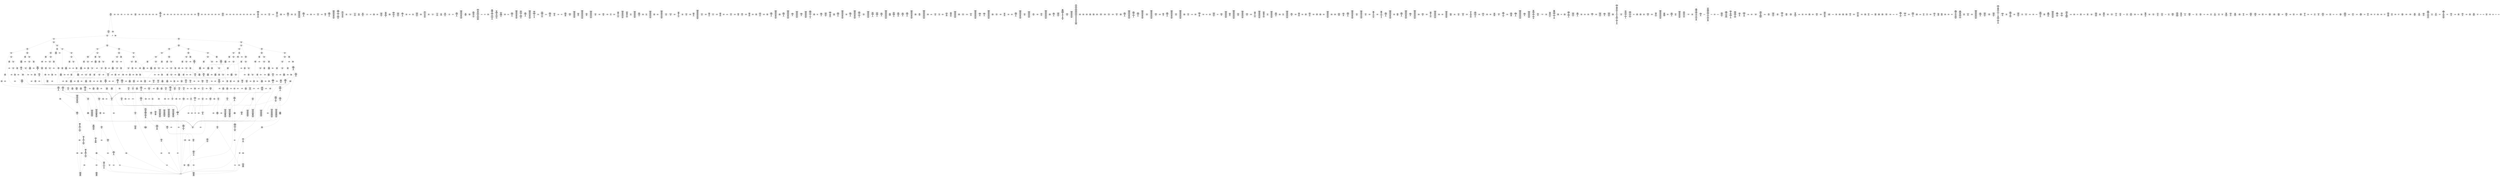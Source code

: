 /* Generated by GvGen v.1.0 (https://www.github.com/stricaud/gvgen) */

digraph G {
compound=true;
   node1 [label="[anywhere]"];
   node2 [label="# 0x0
PUSHX Data
PUSHX Data
MSTORE
PUSHX LogicData
CALLDATASIZE
LT
PUSHX Data
JUMPI
"];
   node3 [label="# 0xd
PUSHX Data
CALLDATALOAD
PUSHX BitData
SHR
PUSHX LogicData
GT
PUSHX Data
JUMPI
"];
   node4 [label="# 0x1e
PUSHX LogicData
GT
PUSHX Data
JUMPI
"];
   node5 [label="# 0x29
PUSHX LogicData
GT
PUSHX Data
JUMPI
"];
   node6 [label="# 0x34
PUSHX LogicData
GT
PUSHX Data
JUMPI
"];
   node7 [label="# 0x3f
PUSHX LogicData
EQ
PUSHX Data
JUMPI
"];
   node8 [label="# 0x4a
PUSHX LogicData
EQ
PUSHX Data
JUMPI
"];
   node9 [label="# 0x55
PUSHX LogicData
EQ
PUSHX Data
JUMPI
"];
   node10 [label="# 0x60
PUSHX LogicData
EQ
PUSHX Data
JUMPI
"];
   node11 [label="# 0x6b
PUSHX LogicData
EQ
PUSHX Data
JUMPI
"];
   node12 [label="# 0x76
PUSHX Data
REVERT
"];
   node13 [label="# 0x7a
JUMPDEST
PUSHX LogicData
EQ
PUSHX Data
JUMPI
"];
   node14 [label="# 0x86
PUSHX LogicData
EQ
PUSHX Data
JUMPI
"];
   node15 [label="# 0x91
PUSHX LogicData
EQ
PUSHX Data
JUMPI
"];
   node16 [label="# 0x9c
PUSHX LogicData
EQ
PUSHX Data
JUMPI
"];
   node17 [label="# 0xa7
PUSHX Data
REVERT
"];
   node18 [label="# 0xab
JUMPDEST
PUSHX LogicData
GT
PUSHX Data
JUMPI
"];
   node19 [label="# 0xb7
PUSHX LogicData
EQ
PUSHX Data
JUMPI
"];
   node20 [label="# 0xc2
PUSHX LogicData
EQ
PUSHX Data
JUMPI
"];
   node21 [label="# 0xcd
PUSHX LogicData
EQ
PUSHX Data
JUMPI
"];
   node22 [label="# 0xd8
PUSHX LogicData
EQ
PUSHX Data
JUMPI
"];
   node23 [label="# 0xe3
PUSHX Data
REVERT
"];
   node24 [label="# 0xe7
JUMPDEST
PUSHX LogicData
EQ
PUSHX Data
JUMPI
"];
   node25 [label="# 0xf3
PUSHX LogicData
EQ
PUSHX Data
JUMPI
"];
   node26 [label="# 0xfe
PUSHX LogicData
EQ
PUSHX Data
JUMPI
"];
   node27 [label="# 0x109
PUSHX LogicData
EQ
PUSHX Data
JUMPI
"];
   node28 [label="# 0x114
PUSHX Data
REVERT
"];
   node29 [label="# 0x118
JUMPDEST
PUSHX LogicData
GT
PUSHX Data
JUMPI
"];
   node30 [label="# 0x124
PUSHX LogicData
GT
PUSHX Data
JUMPI
"];
   node31 [label="# 0x12f
PUSHX LogicData
EQ
PUSHX Data
JUMPI
"];
   node32 [label="# 0x13a
PUSHX LogicData
EQ
PUSHX Data
JUMPI
"];
   node33 [label="# 0x145
PUSHX LogicData
EQ
PUSHX Data
JUMPI
"];
   node34 [label="# 0x150
PUSHX LogicData
EQ
PUSHX Data
JUMPI
"];
   node35 [label="# 0x15b
PUSHX LogicData
EQ
PUSHX Data
JUMPI
"];
   node36 [label="# 0x166
PUSHX Data
REVERT
"];
   node37 [label="# 0x16a
JUMPDEST
PUSHX LogicData
EQ
PUSHX Data
JUMPI
"];
   node38 [label="# 0x176
PUSHX LogicData
EQ
PUSHX Data
JUMPI
"];
   node39 [label="# 0x181
PUSHX LogicData
EQ
PUSHX Data
JUMPI
"];
   node40 [label="# 0x18c
PUSHX LogicData
EQ
PUSHX Data
JUMPI
"];
   node41 [label="# 0x197
PUSHX Data
REVERT
"];
   node42 [label="# 0x19b
JUMPDEST
PUSHX LogicData
GT
PUSHX Data
JUMPI
"];
   node43 [label="# 0x1a7
PUSHX LogicData
EQ
PUSHX Data
JUMPI
"];
   node44 [label="# 0x1b2
PUSHX LogicData
EQ
PUSHX Data
JUMPI
"];
   node45 [label="# 0x1bd
PUSHX LogicData
EQ
PUSHX Data
JUMPI
"];
   node46 [label="# 0x1c8
PUSHX LogicData
EQ
PUSHX Data
JUMPI
"];
   node47 [label="# 0x1d3
PUSHX Data
REVERT
"];
   node48 [label="# 0x1d7
JUMPDEST
PUSHX LogicData
EQ
PUSHX Data
JUMPI
"];
   node49 [label="# 0x1e3
PUSHX LogicData
EQ
PUSHX Data
JUMPI
"];
   node50 [label="# 0x1ee
PUSHX LogicData
EQ
PUSHX Data
JUMPI
"];
   node51 [label="# 0x1f9
PUSHX LogicData
EQ
PUSHX Data
JUMPI
"];
   node52 [label="# 0x204
PUSHX Data
REVERT
"];
   node53 [label="# 0x208
JUMPDEST
PUSHX LogicData
GT
PUSHX Data
JUMPI
"];
   node54 [label="# 0x214
PUSHX LogicData
GT
PUSHX Data
JUMPI
"];
   node55 [label="# 0x21f
PUSHX LogicData
GT
PUSHX Data
JUMPI
"];
   node56 [label="# 0x22a
PUSHX LogicData
EQ
PUSHX Data
JUMPI
"];
   node57 [label="# 0x235
PUSHX LogicData
EQ
PUSHX Data
JUMPI
"];
   node58 [label="# 0x240
PUSHX LogicData
EQ
PUSHX Data
JUMPI
"];
   node59 [label="# 0x24b
PUSHX LogicData
EQ
PUSHX Data
JUMPI
"];
   node60 [label="# 0x256
PUSHX LogicData
EQ
PUSHX Data
JUMPI
"];
   node61 [label="# 0x261
PUSHX Data
REVERT
"];
   node62 [label="# 0x265
JUMPDEST
PUSHX LogicData
EQ
PUSHX Data
JUMPI
"];
   node63 [label="# 0x271
PUSHX LogicData
EQ
PUSHX Data
JUMPI
"];
   node64 [label="# 0x27c
PUSHX LogicData
EQ
PUSHX Data
JUMPI
"];
   node65 [label="# 0x287
PUSHX LogicData
EQ
PUSHX Data
JUMPI
"];
   node66 [label="# 0x292
PUSHX Data
REVERT
"];
   node67 [label="# 0x296
JUMPDEST
PUSHX LogicData
GT
PUSHX Data
JUMPI
"];
   node68 [label="# 0x2a2
PUSHX LogicData
EQ
PUSHX Data
JUMPI
"];
   node69 [label="# 0x2ad
PUSHX LogicData
EQ
PUSHX Data
JUMPI
"];
   node70 [label="# 0x2b8
PUSHX LogicData
EQ
PUSHX Data
JUMPI
"];
   node71 [label="# 0x2c3
PUSHX LogicData
EQ
PUSHX Data
JUMPI
"];
   node72 [label="# 0x2ce
PUSHX Data
REVERT
"];
   node73 [label="# 0x2d2
JUMPDEST
PUSHX LogicData
EQ
PUSHX Data
JUMPI
"];
   node74 [label="# 0x2de
PUSHX LogicData
EQ
PUSHX Data
JUMPI
"];
   node75 [label="# 0x2e9
PUSHX LogicData
EQ
PUSHX Data
JUMPI
"];
   node76 [label="# 0x2f4
PUSHX LogicData
EQ
PUSHX Data
JUMPI
"];
   node77 [label="# 0x2ff
PUSHX Data
REVERT
"];
   node78 [label="# 0x303
JUMPDEST
PUSHX LogicData
GT
PUSHX Data
JUMPI
"];
   node79 [label="# 0x30f
PUSHX LogicData
GT
PUSHX Data
JUMPI
"];
   node80 [label="# 0x31a
PUSHX LogicData
EQ
PUSHX Data
JUMPI
"];
   node81 [label="# 0x325
PUSHX LogicData
EQ
PUSHX Data
JUMPI
"];
   node82 [label="# 0x330
PUSHX LogicData
EQ
PUSHX Data
JUMPI
"];
   node83 [label="# 0x33b
PUSHX LogicData
EQ
PUSHX Data
JUMPI
"];
   node84 [label="# 0x346
PUSHX LogicData
EQ
PUSHX Data
JUMPI
"];
   node85 [label="# 0x351
PUSHX Data
REVERT
"];
   node86 [label="# 0x355
JUMPDEST
PUSHX LogicData
EQ
PUSHX Data
JUMPI
"];
   node87 [label="# 0x361
PUSHX LogicData
EQ
PUSHX Data
JUMPI
"];
   node88 [label="# 0x36c
PUSHX LogicData
EQ
PUSHX Data
JUMPI
"];
   node89 [label="# 0x377
PUSHX LogicData
EQ
PUSHX Data
JUMPI
"];
   node90 [label="# 0x382
PUSHX Data
REVERT
"];
   node91 [label="# 0x386
JUMPDEST
PUSHX LogicData
GT
PUSHX Data
JUMPI
"];
   node92 [label="# 0x392
PUSHX LogicData
EQ
PUSHX Data
JUMPI
"];
   node93 [label="# 0x39d
PUSHX LogicData
EQ
PUSHX Data
JUMPI
"];
   node94 [label="# 0x3a8
PUSHX LogicData
EQ
PUSHX Data
JUMPI
"];
   node95 [label="# 0x3b3
PUSHX LogicData
EQ
PUSHX Data
JUMPI
"];
   node96 [label="# 0x3be
PUSHX Data
REVERT
"];
   node97 [label="# 0x3c2
JUMPDEST
PUSHX LogicData
EQ
PUSHX Data
JUMPI
"];
   node98 [label="# 0x3ce
PUSHX LogicData
EQ
PUSHX Data
JUMPI
"];
   node99 [label="# 0x3d9
PUSHX LogicData
EQ
PUSHX Data
JUMPI
"];
   node100 [label="# 0x3e4
PUSHX LogicData
EQ
PUSHX Data
JUMPI
"];
   node101 [label="# 0x3ef
PUSHX Data
REVERT
"];
   node102 [label="# 0x3f3
JUMPDEST
CALLDATASIZE
PUSHX Data
JUMPI
"];
   node103 [label="# 0x3f9
STOP
"];
   node104 [label="# 0x3fa
JUMPDEST
PUSHX Data
REVERT
"];
   node105 [label="# 0x3ff
JUMPDEST
CALLVALUE
ISZERO
PUSHX Data
JUMPI
"];
   node106 [label="# 0x407
PUSHX Data
REVERT
"];
   node107 [label="# 0x40b
JUMPDEST
PUSHX Data
PUSHX Data
CALLDATASIZE
PUSHX Data
PUSHX Data
JUMP
"];
   node108 [label="# 0x41a
JUMPDEST
PUSHX Data
JUMP
"];
   node109 [label="# 0x41f
JUMPDEST
PUSHX MemData
MLOAD
ISZERO
ISZERO
MSTORE
PUSHX ArithData
ADD
"];
   node110 [label="# 0x42b
JUMPDEST
PUSHX MemData
MLOAD
SUB
RETURN
"];
   node111 [label="# 0x434
JUMPDEST
CALLVALUE
ISZERO
PUSHX Data
JUMPI
"];
   node112 [label="# 0x43c
PUSHX Data
REVERT
"];
   node113 [label="# 0x440
JUMPDEST
PUSHX Data
PUSHX Data
CALLDATASIZE
PUSHX Data
PUSHX Data
JUMP
"];
   node114 [label="# 0x44f
JUMPDEST
PUSHX Data
JUMP
"];
   node115 [label="# 0x454
JUMPDEST
CALLVALUE
ISZERO
PUSHX Data
JUMPI
"];
   node116 [label="# 0x45c
PUSHX Data
REVERT
"];
   node117 [label="# 0x460
JUMPDEST
PUSHX Data
PUSHX Data
CALLDATASIZE
PUSHX Data
PUSHX Data
JUMP
"];
   node118 [label="# 0x46f
JUMPDEST
PUSHX Data
JUMP
"];
   node119 [label="# 0x474
JUMPDEST
STOP
"];
   node120 [label="# 0x476
JUMPDEST
CALLVALUE
ISZERO
PUSHX Data
JUMPI
"];
   node121 [label="# 0x47e
PUSHX Data
REVERT
"];
   node122 [label="# 0x482
JUMPDEST
PUSHX Data
PUSHX Data
CALLDATASIZE
PUSHX Data
PUSHX Data
JUMP
"];
   node123 [label="# 0x491
JUMPDEST
PUSHX Data
JUMP
"];
   node124 [label="# 0x496
JUMPDEST
PUSHX MemData
MLOAD
MSTORE
PUSHX ArithData
ADD
PUSHX Data
JUMP
"];
   node125 [label="# 0x4a4
JUMPDEST
CALLVALUE
ISZERO
PUSHX Data
JUMPI
"];
   node126 [label="# 0x4ac
PUSHX Data
REVERT
"];
   node127 [label="# 0x4b0
JUMPDEST
PUSHX Data
PUSHX Data
CALLDATASIZE
PUSHX Data
PUSHX Data
JUMP
"];
   node128 [label="# 0x4bf
JUMPDEST
PUSHX Data
JUMP
"];
   node129 [label="# 0x4c4
JUMPDEST
CALLVALUE
ISZERO
PUSHX Data
JUMPI
"];
   node130 [label="# 0x4cc
PUSHX Data
REVERT
"];
   node131 [label="# 0x4d0
JUMPDEST
PUSHX Data
PUSHX Data
JUMP
"];
   node132 [label="# 0x4d9
JUMPDEST
PUSHX MemData
MLOAD
PUSHX Data
PUSHX Data
JUMP
"];
   node133 [label="# 0x4e6
JUMPDEST
CALLVALUE
ISZERO
PUSHX Data
JUMPI
"];
   node134 [label="# 0x4ee
PUSHX Data
REVERT
"];
   node135 [label="# 0x4f2
JUMPDEST
PUSHX Data
PUSHX Data
CALLDATASIZE
PUSHX Data
PUSHX Data
JUMP
"];
   node136 [label="# 0x501
JUMPDEST
PUSHX Data
JUMP
"];
   node137 [label="# 0x506
JUMPDEST
PUSHX MemData
MLOAD
PUSHX ArithData
PUSHX BitData
PUSHX BitData
SHL
SUB
AND
MSTORE
PUSHX ArithData
ADD
PUSHX Data
JUMP
"];
   node138 [label="# 0x51e
JUMPDEST
CALLVALUE
ISZERO
PUSHX Data
JUMPI
"];
   node139 [label="# 0x526
PUSHX Data
REVERT
"];
   node140 [label="# 0x52a
JUMPDEST
PUSHX Data
PUSHX Data
CALLDATASIZE
PUSHX Data
PUSHX Data
JUMP
"];
   node141 [label="# 0x539
JUMPDEST
PUSHX Data
JUMP
"];
   node142 [label="# 0x53e
JUMPDEST
CALLVALUE
ISZERO
PUSHX Data
JUMPI
"];
   node143 [label="# 0x546
PUSHX Data
REVERT
"];
   node144 [label="# 0x54a
JUMPDEST
PUSHX StorData
SLOAD
PUSHX Data
PUSHX ArithData
PUSHX BitData
PUSHX BitData
SHL
SUB
AND
JUMP
"];
   node145 [label="# 0x55e
JUMPDEST
CALLVALUE
ISZERO
PUSHX Data
JUMPI
"];
   node146 [label="# 0x566
PUSHX Data
REVERT
"];
   node147 [label="# 0x56a
JUMPDEST
PUSHX Data
PUSHX Data
JUMP
"];
   node148 [label="# 0x573
JUMPDEST
CALLVALUE
ISZERO
PUSHX Data
JUMPI
"];
   node149 [label="# 0x57b
PUSHX Data
REVERT
"];
   node150 [label="# 0x57f
JUMPDEST
PUSHX Data
PUSHX Data
CALLDATASIZE
PUSHX Data
PUSHX Data
JUMP
"];
   node151 [label="# 0x58e
JUMPDEST
PUSHX Data
JUMP
"];
   node152 [label="# 0x593
JUMPDEST
CALLVALUE
ISZERO
PUSHX Data
JUMPI
"];
   node153 [label="# 0x59b
PUSHX Data
REVERT
"];
   node154 [label="# 0x59f
JUMPDEST
PUSHX StorData
SLOAD
PUSHX StorData
SLOAD
SUB
PUSHX BitData
NOT
ADD
PUSHX Data
JUMP
"];
   node155 [label="# 0x5b0
JUMPDEST
CALLVALUE
ISZERO
PUSHX Data
JUMPI
"];
   node156 [label="# 0x5b8
PUSHX Data
REVERT
"];
   node157 [label="# 0x5bc
JUMPDEST
PUSHX StorData
SLOAD
PUSHX Data
PUSHX ArithData
PUSHX BitData
PUSHX BitData
SHL
SUB
AND
JUMP
"];
   node158 [label="# 0x5d0
JUMPDEST
CALLVALUE
ISZERO
PUSHX Data
JUMPI
"];
   node159 [label="# 0x5d8
PUSHX Data
REVERT
"];
   node160 [label="# 0x5dc
JUMPDEST
PUSHX Data
PUSHX Data
CALLDATASIZE
PUSHX Data
PUSHX Data
JUMP
"];
   node161 [label="# 0x5eb
JUMPDEST
PUSHX Data
JUMP
"];
   node162 [label="# 0x5f0
JUMPDEST
CALLVALUE
ISZERO
PUSHX Data
JUMPI
"];
   node163 [label="# 0x5f8
PUSHX Data
REVERT
"];
   node164 [label="# 0x5fc
JUMPDEST
PUSHX Data
PUSHX Data
CALLDATASIZE
PUSHX Data
PUSHX Data
JUMP
"];
   node165 [label="# 0x60b
JUMPDEST
PUSHX Data
JUMP
"];
   node166 [label="# 0x610
JUMPDEST
CALLVALUE
ISZERO
PUSHX Data
JUMPI
"];
   node167 [label="# 0x618
PUSHX Data
REVERT
"];
   node168 [label="# 0x61c
JUMPDEST
PUSHX StorData
SLOAD
PUSHX Data
PUSHX Data
DIV
PUSHX ArithData
PUSHX BitData
PUSHX BitData
SHL
SUB
AND
JUMP
"];
   node169 [label="# 0x635
JUMPDEST
CALLVALUE
ISZERO
PUSHX Data
JUMPI
"];
   node170 [label="# 0x63d
PUSHX Data
REVERT
"];
   node171 [label="# 0x641
JUMPDEST
PUSHX Data
PUSHX Data
CALLDATASIZE
PUSHX Data
PUSHX Data
JUMP
"];
   node172 [label="# 0x650
JUMPDEST
PUSHX Data
JUMP
"];
   node173 [label="# 0x655
JUMPDEST
PUSHX Data
MLOAD
PUSHX ArithData
PUSHX BitData
PUSHX BitData
SHL
SUB
AND
MSTORE
PUSHX ArithData
ADD
MSTORE
ADD
PUSHX Data
JUMP
"];
   node174 [label="# 0x674
JUMPDEST
CALLVALUE
ISZERO
PUSHX Data
JUMPI
"];
   node175 [label="# 0x67c
PUSHX Data
REVERT
"];
   node176 [label="# 0x680
JUMPDEST
PUSHX Data
PUSHX StorData
SLOAD
JUMP
"];
   node177 [label="# 0x68a
JUMPDEST
CALLVALUE
ISZERO
PUSHX Data
JUMPI
"];
   node178 [label="# 0x692
PUSHX Data
REVERT
"];
   node179 [label="# 0x696
JUMPDEST
PUSHX Data
PUSHX Data
CALLDATASIZE
PUSHX Data
PUSHX Data
JUMP
"];
   node180 [label="# 0x6a5
JUMPDEST
PUSHX Data
JUMP
"];
   node181 [label="# 0x6aa
JUMPDEST
CALLVALUE
ISZERO
PUSHX Data
JUMPI
"];
   node182 [label="# 0x6b2
PUSHX Data
REVERT
"];
   node183 [label="# 0x6b6
JUMPDEST
PUSHX Data
PUSHX Data
JUMP
"];
   node184 [label="# 0x6c0
JUMPDEST
CALLVALUE
ISZERO
PUSHX Data
JUMPI
"];
   node185 [label="# 0x6c8
PUSHX Data
REVERT
"];
   node186 [label="# 0x6cc
JUMPDEST
PUSHX Data
PUSHX Data
CALLDATASIZE
PUSHX Data
PUSHX Data
JUMP
"];
   node187 [label="# 0x6db
JUMPDEST
PUSHX Data
JUMP
"];
   node188 [label="# 0x6e0
JUMPDEST
CALLVALUE
ISZERO
PUSHX Data
JUMPI
"];
   node189 [label="# 0x6e8
PUSHX Data
REVERT
"];
   node190 [label="# 0x6ec
JUMPDEST
PUSHX Data
PUSHX Data
JUMP
"];
   node191 [label="# 0x6f5
JUMPDEST
CALLVALUE
ISZERO
PUSHX Data
JUMPI
"];
   node192 [label="# 0x6fd
PUSHX Data
REVERT
"];
   node193 [label="# 0x701
JUMPDEST
PUSHX Data
PUSHX Data
JUMP
"];
   node194 [label="# 0x70a
JUMPDEST
CALLVALUE
ISZERO
PUSHX Data
JUMPI
"];
   node195 [label="# 0x712
PUSHX Data
REVERT
"];
   node196 [label="# 0x716
JUMPDEST
PUSHX Data
PUSHX Data
CALLDATASIZE
PUSHX Data
PUSHX Data
JUMP
"];
   node197 [label="# 0x725
JUMPDEST
PUSHX Data
JUMP
"];
   node198 [label="# 0x72a
JUMPDEST
PUSHX Data
PUSHX Data
CALLDATASIZE
PUSHX Data
PUSHX Data
JUMP
"];
   node199 [label="# 0x738
JUMPDEST
PUSHX Data
JUMP
"];
   node200 [label="# 0x73d
JUMPDEST
CALLVALUE
ISZERO
PUSHX Data
JUMPI
"];
   node201 [label="# 0x745
PUSHX Data
REVERT
"];
   node202 [label="# 0x749
JUMPDEST
PUSHX Data
PUSHX Data
CALLDATASIZE
PUSHX Data
PUSHX Data
JUMP
"];
   node203 [label="# 0x758
JUMPDEST
PUSHX Data
JUMP
"];
   node204 [label="# 0x75d
JUMPDEST
CALLVALUE
ISZERO
PUSHX Data
JUMPI
"];
   node205 [label="# 0x765
PUSHX Data
REVERT
"];
   node206 [label="# 0x769
JUMPDEST
PUSHX Data
PUSHX Data
CALLDATASIZE
PUSHX Data
PUSHX Data
JUMP
"];
   node207 [label="# 0x778
JUMPDEST
PUSHX Data
JUMP
"];
   node208 [label="# 0x77d
JUMPDEST
CALLVALUE
ISZERO
PUSHX Data
JUMPI
"];
   node209 [label="# 0x785
PUSHX Data
REVERT
"];
   node210 [label="# 0x789
JUMPDEST
PUSHX StorData
SLOAD
PUSHX BitData
AND
PUSHX Data
JUMP
"];
   node211 [label="# 0x795
JUMPDEST
CALLVALUE
ISZERO
PUSHX Data
JUMPI
"];
   node212 [label="# 0x79d
PUSHX Data
REVERT
"];
   node213 [label="# 0x7a1
JUMPDEST
PUSHX Data
PUSHX Data
CALLDATASIZE
PUSHX Data
PUSHX Data
JUMP
"];
   node214 [label="# 0x7b0
JUMPDEST
PUSHX Data
JUMP
"];
   node215 [label="# 0x7b5
JUMPDEST
CALLVALUE
ISZERO
PUSHX Data
JUMPI
"];
   node216 [label="# 0x7bd
PUSHX Data
REVERT
"];
   node217 [label="# 0x7c1
JUMPDEST
PUSHX Data
PUSHX StorData
SLOAD
JUMP
"];
   node218 [label="# 0x7cb
JUMPDEST
CALLVALUE
ISZERO
PUSHX Data
JUMPI
"];
   node219 [label="# 0x7d3
PUSHX Data
REVERT
"];
   node220 [label="# 0x7d7
JUMPDEST
PUSHX Data
PUSHX Data
CALLDATASIZE
PUSHX Data
PUSHX Data
JUMP
"];
   node221 [label="# 0x7e6
JUMPDEST
PUSHX Data
JUMP
"];
   node222 [label="# 0x7eb
JUMPDEST
CALLVALUE
ISZERO
PUSHX Data
JUMPI
"];
   node223 [label="# 0x7f3
PUSHX Data
REVERT
"];
   node224 [label="# 0x7f7
JUMPDEST
PUSHX Data
PUSHX Data
JUMP
"];
   node225 [label="# 0x800
JUMPDEST
CALLVALUE
ISZERO
PUSHX Data
JUMPI
"];
   node226 [label="# 0x808
PUSHX Data
REVERT
"];
   node227 [label="# 0x80c
JUMPDEST
PUSHX Data
PUSHX Data
CALLDATASIZE
PUSHX Data
PUSHX Data
JUMP
"];
   node228 [label="# 0x81b
JUMPDEST
PUSHX Data
JUMP
"];
   node229 [label="# 0x820
JUMPDEST
CALLVALUE
ISZERO
PUSHX Data
JUMPI
"];
   node230 [label="# 0x828
PUSHX Data
REVERT
"];
   node231 [label="# 0x82c
JUMPDEST
PUSHX Data
PUSHX Data
CALLDATASIZE
PUSHX Data
PUSHX Data
JUMP
"];
   node232 [label="# 0x83b
JUMPDEST
PUSHX Data
JUMP
"];
   node233 [label="# 0x840
JUMPDEST
CALLVALUE
ISZERO
PUSHX Data
JUMPI
"];
   node234 [label="# 0x848
PUSHX Data
REVERT
"];
   node235 [label="# 0x84c
JUMPDEST
PUSHX Data
PUSHX Data
CALLDATASIZE
PUSHX Data
PUSHX Data
JUMP
"];
   node236 [label="# 0x85b
JUMPDEST
PUSHX Data
PUSHX Data
MSTORE
PUSHX Data
MSTORE
PUSHX Data
SHA3
SLOAD
JUMP
"];
   node237 [label="# 0x86d
JUMPDEST
CALLVALUE
ISZERO
PUSHX Data
JUMPI
"];
   node238 [label="# 0x875
PUSHX Data
REVERT
"];
   node239 [label="# 0x879
JUMPDEST
PUSHX Data
PUSHX Data
CALLDATASIZE
PUSHX Data
PUSHX Data
JUMP
"];
   node240 [label="# 0x888
JUMPDEST
PUSHX Data
JUMP
"];
   node241 [label="# 0x88d
JUMPDEST
CALLVALUE
ISZERO
PUSHX Data
JUMPI
"];
   node242 [label="# 0x895
PUSHX Data
REVERT
"];
   node243 [label="# 0x899
JUMPDEST
PUSHX Data
PUSHX Data
JUMP
"];
   node244 [label="# 0x8a2
JUMPDEST
CALLVALUE
ISZERO
PUSHX Data
JUMPI
"];
   node245 [label="# 0x8aa
PUSHX Data
REVERT
"];
   node246 [label="# 0x8ae
JUMPDEST
PUSHX StorData
SLOAD
PUSHX ArithData
PUSHX BitData
PUSHX BitData
SHL
SUB
AND
PUSHX Data
JUMP
"];
   node247 [label="# 0x8c0
JUMPDEST
CALLVALUE
ISZERO
PUSHX Data
JUMPI
"];
   node248 [label="# 0x8c8
PUSHX Data
REVERT
"];
   node249 [label="# 0x8cc
JUMPDEST
PUSHX Data
PUSHX Data
JUMP
"];
   node250 [label="# 0x8d5
JUMPDEST
CALLVALUE
ISZERO
PUSHX Data
JUMPI
"];
   node251 [label="# 0x8dd
PUSHX Data
REVERT
"];
   node252 [label="# 0x8e1
JUMPDEST
PUSHX Data
PUSHX Data
CALLDATASIZE
PUSHX Data
PUSHX Data
JUMP
"];
   node253 [label="# 0x8f0
JUMPDEST
PUSHX Data
JUMP
"];
   node254 [label="# 0x8f5
JUMPDEST
CALLVALUE
ISZERO
PUSHX Data
JUMPI
"];
   node255 [label="# 0x8fd
PUSHX Data
REVERT
"];
   node256 [label="# 0x901
JUMPDEST
PUSHX Data
PUSHX Data
JUMP
"];
   node257 [label="# 0x90a
JUMPDEST
CALLVALUE
ISZERO
PUSHX Data
JUMPI
"];
   node258 [label="# 0x912
PUSHX Data
REVERT
"];
   node259 [label="# 0x916
JUMPDEST
PUSHX Data
PUSHX Data
CALLDATASIZE
PUSHX Data
PUSHX Data
JUMP
"];
   node260 [label="# 0x925
JUMPDEST
PUSHX Data
JUMP
"];
   node261 [label="# 0x92a
JUMPDEST
CALLVALUE
ISZERO
PUSHX Data
JUMPI
"];
   node262 [label="# 0x932
PUSHX Data
REVERT
"];
   node263 [label="# 0x936
JUMPDEST
PUSHX Data
PUSHX Data
CALLDATASIZE
PUSHX Data
PUSHX Data
JUMP
"];
   node264 [label="# 0x945
JUMPDEST
PUSHX Data
JUMP
"];
   node265 [label="# 0x94a
JUMPDEST
CALLVALUE
ISZERO
PUSHX Data
JUMPI
"];
   node266 [label="# 0x952
PUSHX Data
REVERT
"];
   node267 [label="# 0x956
JUMPDEST
PUSHX Data
PUSHX Data
CALLDATASIZE
PUSHX Data
PUSHX Data
JUMP
"];
   node268 [label="# 0x965
JUMPDEST
PUSHX Data
JUMP
"];
   node269 [label="# 0x96a
JUMPDEST
CALLVALUE
ISZERO
PUSHX Data
JUMPI
"];
   node270 [label="# 0x972
PUSHX Data
REVERT
"];
   node271 [label="# 0x976
JUMPDEST
PUSHX Data
PUSHX StorData
SLOAD
JUMP
"];
   node272 [label="# 0x980
JUMPDEST
CALLVALUE
ISZERO
PUSHX Data
JUMPI
"];
   node273 [label="# 0x988
PUSHX Data
REVERT
"];
   node274 [label="# 0x98c
JUMPDEST
PUSHX Data
PUSHX Data
CALLDATASIZE
PUSHX Data
PUSHX Data
JUMP
"];
   node275 [label="# 0x99b
JUMPDEST
PUSHX Data
JUMP
"];
   node276 [label="# 0x9a0
JUMPDEST
PUSHX MemData
MLOAD
PUSHX BitData
AND
MSTORE
PUSHX ArithData
ADD
PUSHX Data
JUMP
"];
   node277 [label="# 0x9b2
JUMPDEST
CALLVALUE
ISZERO
PUSHX Data
JUMPI
"];
   node278 [label="# 0x9ba
PUSHX Data
REVERT
"];
   node279 [label="# 0x9be
JUMPDEST
PUSHX Data
PUSHX Data
CALLDATASIZE
PUSHX Data
PUSHX Data
JUMP
"];
   node280 [label="# 0x9cd
JUMPDEST
PUSHX Data
JUMP
"];
   node281 [label="# 0x9d2
JUMPDEST
CALLVALUE
ISZERO
PUSHX Data
JUMPI
"];
   node282 [label="# 0x9da
PUSHX Data
REVERT
"];
   node283 [label="# 0x9de
JUMPDEST
PUSHX Data
PUSHX Data
CALLDATASIZE
PUSHX Data
PUSHX Data
JUMP
"];
   node284 [label="# 0x9ed
JUMPDEST
PUSHX Data
JUMP
"];
   node285 [label="# 0x9f2
JUMPDEST
CALLVALUE
ISZERO
PUSHX Data
JUMPI
"];
   node286 [label="# 0x9fa
PUSHX Data
REVERT
"];
   node287 [label="# 0x9fe
JUMPDEST
PUSHX StorData
SLOAD
PUSHX Data
PUSHX ArithData
PUSHX BitData
PUSHX BitData
SHL
SUB
AND
JUMP
"];
   node288 [label="# 0xa12
JUMPDEST
CALLVALUE
ISZERO
PUSHX Data
JUMPI
"];
   node289 [label="# 0xa1a
PUSHX Data
REVERT
"];
   node290 [label="# 0xa1e
JUMPDEST
PUSHX Data
PUSHX Data
CALLDATASIZE
PUSHX Data
PUSHX Data
JUMP
"];
   node291 [label="# 0xa2d
JUMPDEST
PUSHX Data
JUMP
"];
   node292 [label="# 0xa32
JUMPDEST
CALLVALUE
ISZERO
PUSHX Data
JUMPI
"];
   node293 [label="# 0xa3a
PUSHX Data
REVERT
"];
   node294 [label="# 0xa3e
JUMPDEST
PUSHX Data
PUSHX Data
CALLDATASIZE
PUSHX Data
PUSHX Data
JUMP
"];
   node295 [label="# 0xa4d
JUMPDEST
PUSHX Data
JUMP
"];
   node296 [label="# 0xa52
JUMPDEST
CALLVALUE
ISZERO
PUSHX Data
JUMPI
"];
   node297 [label="# 0xa5a
PUSHX Data
REVERT
"];
   node298 [label="# 0xa5e
JUMPDEST
PUSHX Data
PUSHX Data
CALLDATASIZE
PUSHX Data
PUSHX Data
JUMP
"];
   node299 [label="# 0xa6d
JUMPDEST
PUSHX Data
JUMP
"];
   node300 [label="# 0xa72
JUMPDEST
CALLVALUE
ISZERO
PUSHX Data
JUMPI
"];
   node301 [label="# 0xa7a
PUSHX Data
REVERT
"];
   node302 [label="# 0xa7e
JUMPDEST
PUSHX StorData
SLOAD
PUSHX Data
PUSHX ArithData
PUSHX BitData
PUSHX BitData
SHL
SUB
AND
JUMP
"];
   node303 [label="# 0xa92
JUMPDEST
PUSHX MemData
MLOAD
PUSHX ArithData
PUSHX BitData
PUSHX BitData
SHL
SUB
AND
MSTORE
PUSHX ArithData
ADD
PUSHX Data
JUMP
"];
   node304 [label="# 0xaaa
JUMPDEST
PUSHX Data
PUSHX Data
CALLDATASIZE
PUSHX Data
PUSHX Data
JUMP
"];
   node305 [label="# 0xab8
JUMPDEST
PUSHX Data
JUMP
"];
   node306 [label="# 0xabd
JUMPDEST
CALLVALUE
ISZERO
PUSHX Data
JUMPI
"];
   node307 [label="# 0xac5
PUSHX Data
REVERT
"];
   node308 [label="# 0xac9
JUMPDEST
PUSHX Data
PUSHX StorData
SLOAD
JUMP
"];
   node309 [label="# 0xad3
JUMPDEST
CALLVALUE
ISZERO
PUSHX Data
JUMPI
"];
   node310 [label="# 0xadb
PUSHX Data
REVERT
"];
   node311 [label="# 0xadf
JUMPDEST
PUSHX Data
PUSHX Data
JUMP
"];
   node312 [label="# 0xae8
JUMPDEST
CALLVALUE
ISZERO
PUSHX Data
JUMPI
"];
   node313 [label="# 0xaf0
PUSHX Data
REVERT
"];
   node314 [label="# 0xaf4
JUMPDEST
PUSHX Data
PUSHX Data
CALLDATASIZE
PUSHX Data
PUSHX Data
JUMP
"];
   node315 [label="# 0xb03
JUMPDEST
PUSHX Data
JUMP
"];
   node316 [label="# 0xb08
JUMPDEST
CALLVALUE
ISZERO
PUSHX Data
JUMPI
"];
   node317 [label="# 0xb10
PUSHX Data
REVERT
"];
   node318 [label="# 0xb14
JUMPDEST
PUSHX Data
PUSHX StorData
SLOAD
JUMP
"];
   node319 [label="# 0xb1e
JUMPDEST
CALLVALUE
ISZERO
PUSHX Data
JUMPI
"];
   node320 [label="# 0xb26
PUSHX Data
REVERT
"];
   node321 [label="# 0xb2a
JUMPDEST
PUSHX StorData
SLOAD
PUSHX Data
PUSHX ArithData
PUSHX BitData
PUSHX BitData
SHL
SUB
AND
JUMP
"];
   node322 [label="# 0xb3e
JUMPDEST
CALLVALUE
ISZERO
PUSHX Data
JUMPI
"];
   node323 [label="# 0xb46
PUSHX Data
REVERT
"];
   node324 [label="# 0xb4a
JUMPDEST
PUSHX Data
PUSHX Data
JUMP
"];
   node325 [label="# 0xb53
JUMPDEST
CALLVALUE
ISZERO
PUSHX Data
JUMPI
"];
   node326 [label="# 0xb5b
PUSHX Data
REVERT
"];
   node327 [label="# 0xb5f
JUMPDEST
PUSHX Data
PUSHX StorData
SLOAD
JUMP
"];
   node328 [label="# 0xb69
JUMPDEST
CALLVALUE
ISZERO
PUSHX Data
JUMPI
"];
   node329 [label="# 0xb71
PUSHX Data
REVERT
"];
   node330 [label="# 0xb75
JUMPDEST
PUSHX Data
PUSHX Data
JUMP
"];
   node331 [label="# 0xb7e
JUMPDEST
CALLVALUE
ISZERO
PUSHX Data
JUMPI
"];
   node332 [label="# 0xb86
PUSHX Data
REVERT
"];
   node333 [label="# 0xb8a
JUMPDEST
PUSHX Data
PUSHX Data
CALLDATASIZE
PUSHX Data
PUSHX Data
JUMP
"];
   node334 [label="# 0xb99
JUMPDEST
PUSHX Data
JUMP
"];
   node335 [label="# 0xb9e
JUMPDEST
CALLVALUE
ISZERO
PUSHX Data
JUMPI
"];
   node336 [label="# 0xba6
PUSHX Data
REVERT
"];
   node337 [label="# 0xbaa
JUMPDEST
PUSHX Data
PUSHX Data
CALLDATASIZE
PUSHX Data
PUSHX Data
JUMP
"];
   node338 [label="# 0xbb9
JUMPDEST
PUSHX Data
JUMP
"];
   node339 [label="# 0xbbe
JUMPDEST
CALLVALUE
ISZERO
PUSHX Data
JUMPI
"];
   node340 [label="# 0xbc6
PUSHX Data
REVERT
"];
   node341 [label="# 0xbca
JUMPDEST
PUSHX Data
PUSHX Data
CALLDATASIZE
PUSHX Data
PUSHX Data
JUMP
"];
   node342 [label="# 0xbd9
JUMPDEST
PUSHX ArithData
PUSHX BitData
PUSHX BitData
SHL
SUB
AND
PUSHX Data
MSTORE
PUSHX Data
PUSHX Data
MSTORE
PUSHX Data
SHA3
AND
MSTORE
MSTORE
SHA3
SLOAD
PUSHX BitData
AND
JUMP
"];
   node343 [label="# 0xc07
JUMPDEST
CALLVALUE
ISZERO
PUSHX Data
JUMPI
"];
   node344 [label="# 0xc0f
PUSHX Data
REVERT
"];
   node345 [label="# 0xc13
JUMPDEST
PUSHX Data
PUSHX Data
JUMP
"];
   node346 [label="# 0xc1c
JUMPDEST
CALLVALUE
ISZERO
PUSHX Data
JUMPI
"];
   node347 [label="# 0xc24
PUSHX Data
REVERT
"];
   node348 [label="# 0xc28
JUMPDEST
PUSHX Data
PUSHX Data
CALLDATASIZE
PUSHX Data
PUSHX Data
JUMP
"];
   node349 [label="# 0xc37
JUMPDEST
PUSHX Data
JUMP
"];
   node350 [label="# 0xc3c
JUMPDEST
CALLVALUE
ISZERO
PUSHX Data
JUMPI
"];
   node351 [label="# 0xc44
PUSHX Data
REVERT
"];
   node352 [label="# 0xc48
JUMPDEST
PUSHX Data
PUSHX Data
CALLDATASIZE
PUSHX Data
PUSHX Data
JUMP
"];
   node353 [label="# 0xc57
JUMPDEST
PUSHX Data
JUMP
"];
   node354 [label="# 0xc5c
JUMPDEST
PUSHX StorData
SLOAD
LT
PUSHX Data
JUMPI
"];
   node355 [label="# 0xc68
PUSHX Data
REVERT
"];
   node356 [label="# 0xc6c
JUMPDEST
PUSHX Data
MSTORE
PUSHX Data
PUSHX Data
SHA3
PUSHX Data
DIV
ADD
MOD
SLOAD
PUSHX ArithData
EXP
DIV
PUSHX BitData
AND
JUMP
"];
   node357 [label="# 0xc90
JUMPDEST
PUSHX Data
PUSHX Data
PUSHX Data
JUMP
"];
   node358 [label="# 0xc9b
JUMPDEST
JUMP
"];
   node359 [label="# 0xca1
JUMPDEST
PUSHX Data
PUSHX Data
PUSHX StorData
SLOAD
PUSHX StorData
SLOAD
PUSHX BitData
NOT
SUB
ADD
JUMP
"];
   node360 [label="# 0xcb9
JUMPDEST
PUSHX Data
PUSHX Data
JUMP
"];
   node361 [label="# 0xcc3
JUMPDEST
GT
ISZERO
PUSHX Data
JUMPI
"];
   node362 [label="# 0xcca
PUSHX MemData
MLOAD
PUSHX BitData
PUSHX BitData
SHL
MSTORE
PUSHX Data
PUSHX ArithData
ADD
MSTORE
PUSHX Data
PUSHX ArithData
ADD
MSTORE
PUSHX BitData
PUSHX BitData
SHL
PUSHX ArithData
ADD
MSTORE
PUSHX ArithData
ADD
"];
   node363 [label="# 0xd03
JUMPDEST
PUSHX MemData
MLOAD
SUB
REVERT
"];
   node364 [label="# 0xd0c
JUMPDEST
PUSHX StorData
SLOAD
PUSHX ArithData
PUSHX BitData
PUSHX BitData
SHL
SUB
AND
CALLER
EQ
PUSHX Data
JUMPI
"];
   node365 [label="# 0xd1f
PUSHX Data
REVERT
"];
   node366 [label="# 0xd23
JUMPDEST
PUSHX Data
PUSHX Data
JUMP
"];
   node367 [label="# 0xd2d
JUMPDEST
JUMP
"];
   node368 [label="# 0xd32
JUMPDEST
PUSHX StorData
SLOAD
LT
PUSHX Data
JUMPI
"];
   node369 [label="# 0xd3e
PUSHX Data
REVERT
"];
   node370 [label="# 0xd42
JUMPDEST
PUSHX Data
MSTORE
PUSHX Data
SHA3
ADD
SLOAD
JUMP
"];
   node371 [label="# 0xd53
JUMPDEST
PUSHX StorData
SLOAD
PUSHX ArithData
PUSHX BitData
PUSHX BitData
SHL
SUB
AND
CALLER
EQ
PUSHX Data
JUMPI
"];
   node372 [label="# 0xd66
PUSHX MemData
MLOAD
PUSHX BitData
PUSHX BitData
SHL
MSTORE
PUSHX Data
PUSHX ArithData
ADD
MSTORE
PUSHX ArithData
ADD
MSTORE
PUSHX MemData
MLOAD
PUSHX Data
PUSHX Data
CODECOPY
MLOAD
MSTORE
PUSHX ArithData
ADD
MSTORE
PUSHX ArithData
ADD
PUSHX Data
JUMP
"];
   node373 [label="# 0xd9b
JUMPDEST
PUSHX StorData
SLOAD
PUSHX ArithData
PUSHX BitData
PUSHX BitData
SHL
SUB
NOT
AND
PUSHX ArithData
PUSHX BitData
PUSHX BitData
SHL
SUB
AND
OR
SSTORE
PUSHX StorData
SLOAD
PUSHX Data
PUSHX ArithData
PUSHX BitData
PUSHX BitData
SHL
SUB
AND
PUSHX Data
JUMP
"];
   node374 [label="# 0xdcf
JUMPDEST
JUMP
"];
   node375 [label="# 0xdd2
JUMPDEST
PUSHX Data
PUSHX StorData
SLOAD
PUSHX Data
PUSHX Data
JUMP
"];
   node376 [label="# 0xde1
JUMPDEST
PUSHX ArithData
ADD
PUSHX ArithData
DIV
MUL
PUSHX ArithData
ADD
PUSHX MemData
MLOAD
ADD
PUSHX Data
MSTORE
MSTORE
PUSHX ArithData
ADD
SLOAD
PUSHX Data
PUSHX Data
JUMP
"];
   node377 [label="# 0xe0d
JUMPDEST
ISZERO
PUSHX Data
JUMPI
"];
   node378 [label="# 0xe14
PUSHX LogicData
LT
PUSHX Data
JUMPI
"];
   node379 [label="# 0xe1c
PUSHX ArithData
SLOAD
DIV
MUL
MSTORE
PUSHX ArithData
ADD
PUSHX Data
JUMP
"];
   node380 [label="# 0xe2f
JUMPDEST
ADD
PUSHX Data
MSTORE
PUSHX Data
PUSHX Data
SHA3
"];
   node381 [label="# 0xe3d
JUMPDEST
SLOAD
MSTORE
PUSHX ArithData
ADD
PUSHX ArithData
ADD
GT
PUSHX Data
JUMPI
"];
   node382 [label="# 0xe51
SUB
PUSHX BitData
AND
ADD
"];
   node383 [label="# 0xe5a
JUMPDEST
JUMP
"];
   node384 [label="# 0xe64
JUMPDEST
PUSHX Data
PUSHX Data
PUSHX Data
JUMP
"];
   node385 [label="# 0xe6f
JUMPDEST
PUSHX Data
JUMPI
"];
   node386 [label="# 0xe74
PUSHX MemData
MLOAD
PUSHX BitData
PUSHX BitData
SHL
MSTORE
PUSHX ArithData
ADD
PUSHX MemData
MLOAD
SUB
REVERT
"];
   node387 [label="# 0xe8c
JUMPDEST
PUSHX Data
MSTORE
PUSHX Data
PUSHX Data
MSTORE
PUSHX Data
SHA3
SLOAD
PUSHX ArithData
PUSHX BitData
PUSHX BitData
SHL
SUB
AND
JUMP
"];
   node388 [label="# 0xea8
JUMPDEST
PUSHX Data
PUSHX Data
PUSHX Data
JUMP
"];
   node389 [label="# 0xeb3
JUMPDEST
PUSHX ArithData
PUSHX BitData
PUSHX BitData
SHL
SUB
AND
PUSHX ArithData
PUSHX BitData
PUSHX BitData
SHL
SUB
AND
SUB
PUSHX Data
JUMPI
"];
   node390 [label="# 0xecf
PUSHX MemData
MLOAD
PUSHX BitData
PUSHX BitData
SHL
MSTORE
PUSHX ArithData
ADD
PUSHX MemData
MLOAD
SUB
REVERT
"];
   node391 [label="# 0xee7
JUMPDEST
CALLER
PUSHX ArithData
PUSHX BitData
PUSHX BitData
SHL
SUB
AND
EQ
ISZERO
PUSHX Data
JUMPI
"];
   node392 [label="# 0xefb
PUSHX Data
CALLER
PUSHX Data
JUMP
"];
   node393 [label="# 0xf05
JUMPDEST
ISZERO
"];
   node394 [label="# 0xf07
JUMPDEST
ISZERO
PUSHX Data
JUMPI
"];
   node395 [label="# 0xf0d
PUSHX MemData
MLOAD
PUSHX BitData
PUSHX BitData
SHL
MSTORE
PUSHX ArithData
ADD
PUSHX MemData
MLOAD
SUB
REVERT
"];
   node396 [label="# 0xf25
JUMPDEST
PUSHX Data
PUSHX Data
JUMP
"];
   node397 [label="# 0xf30
JUMPDEST
PUSHX StorData
SLOAD
PUSHX Data
PUSHX Data
JUMP
"];
   node398 [label="# 0xf3d
JUMPDEST
PUSHX ArithData
ADD
PUSHX ArithData
DIV
MUL
PUSHX ArithData
ADD
PUSHX MemData
MLOAD
ADD
PUSHX Data
MSTORE
MSTORE
PUSHX ArithData
ADD
SLOAD
PUSHX Data
PUSHX Data
JUMP
"];
   node399 [label="# 0xf69
JUMPDEST
ISZERO
PUSHX Data
JUMPI
"];
   node400 [label="# 0xf70
PUSHX LogicData
LT
PUSHX Data
JUMPI
"];
   node401 [label="# 0xf78
PUSHX ArithData
SLOAD
DIV
MUL
MSTORE
PUSHX ArithData
ADD
PUSHX Data
JUMP
"];
   node402 [label="# 0xf8b
JUMPDEST
ADD
PUSHX Data
MSTORE
PUSHX Data
PUSHX Data
SHA3
"];
   node403 [label="# 0xf99
JUMPDEST
SLOAD
MSTORE
PUSHX ArithData
ADD
PUSHX ArithData
ADD
GT
PUSHX Data
JUMPI
"];
   node404 [label="# 0xfad
SUB
PUSHX BitData
AND
ADD
"];
   node405 [label="# 0xfb6
JUMPDEST
JUMP
"];
   node406 [label="# 0xfbe
JUMPDEST
PUSHX StorData
SLOAD
PUSHX ArithData
PUSHX BitData
PUSHX BitData
SHL
SUB
AND
CALLER
EQ
PUSHX Data
JUMPI
"];
   node407 [label="# 0xfd1
PUSHX MemData
MLOAD
PUSHX BitData
PUSHX BitData
SHL
MSTORE
PUSHX Data
PUSHX ArithData
ADD
MSTORE
PUSHX ArithData
ADD
MSTORE
PUSHX MemData
MLOAD
PUSHX Data
PUSHX Data
CODECOPY
MLOAD
MSTORE
PUSHX ArithData
ADD
MSTORE
PUSHX ArithData
ADD
PUSHX Data
JUMP
"];
   node408 [label="# 0x1006
JUMPDEST
MLOAD
PUSHX Data
PUSHX Data
PUSHX ArithData
ADD
PUSHX Data
JUMP
"];
   node409 [label="# 0x1019
JUMPDEST
TIMESTAMP
PUSHX Data
SSTORE
JUMP
"];
   node410 [label="# 0x1021
JUMPDEST
PUSHX Data
PUSHX MemData
MLOAD
PUSHX ArithData
ADD
PUSHX Data
MSTORE
PUSHX BitData
SHL
PUSHX BitData
NOT
AND
PUSHX ArithData
ADD
MSTORE
PUSHX ArithData
ADD
JUMP
"];
   node411 [label="# 0x1052
JUMPDEST
PUSHX MemData
MLOAD
PUSHX ArithData
SUB
SUB
MSTORE
PUSHX Data
MSTORE
MLOAD
PUSHX ArithData
ADD
SHA3
PUSHX Data
PUSHX ArithData
MUL
PUSHX ArithData
ADD
PUSHX MemData
MLOAD
ADD
PUSHX Data
MSTORE
MSTORE
PUSHX ArithData
ADD
PUSHX ArithData
MUL
CALLDATACOPY
PUSHX Data
ADD
MSTORE
PUSHX StorData
SLOAD
PUSHX Data
JUMP
"];
   node412 [label="# 0x10ab
JUMPDEST
"];
   node413 [label="# 0x10af
JUMPDEST
JUMP
"];
   node414 [label="# 0x10b7
JUMPDEST
PUSHX Data
PUSHX Data
JUMP
"];
   node415 [label="# 0x10c2
JUMPDEST
PUSHX Data
MSTORE
PUSHX Data
PUSHX ArithData
MSTORE
PUSHX Data
SHA3
MLOAD
ADD
MSTORE
SLOAD
PUSHX ArithData
PUSHX BitData
PUSHX BitData
SHL
SUB
AND
MSTORE
PUSHX BitData
PUSHX BitData
SHL
DIV
PUSHX ArithData
PUSHX BitData
PUSHX BitData
SHL
SUB
AND
ADD
MSTORE
PUSHX Data
JUMPI
"];
   node416 [label="# 0x1108
PUSHX Data
MLOAD
ADD
MSTORE
PUSHX StorData
SLOAD
PUSHX ArithData
PUSHX BitData
PUSHX BitData
SHL
SUB
AND
MSTORE
PUSHX BitData
PUSHX BitData
SHL
DIV
PUSHX ArithData
PUSHX BitData
PUSHX BitData
SHL
SUB
AND
PUSHX ArithData
ADD
MSTORE
"];
   node417 [label="# 0x1137
JUMPDEST
PUSHX ArithData
ADD
MLOAD
PUSHX Data
PUSHX Data
PUSHX Data
PUSHX ArithData
PUSHX BitData
PUSHX BitData
SHL
SUB
AND
PUSHX Data
JUMP
"];
   node418 [label="# 0x1156
JUMPDEST
PUSHX Data
PUSHX Data
JUMP
"];
   node419 [label="# 0x1160
JUMPDEST
MLOAD
"];
   node420 [label="# 0x1169
JUMPDEST
JUMP
"];
   node421 [label="# 0x1170
JUMPDEST
PUSHX StorData
SLOAD
PUSHX ArithData
PUSHX BitData
PUSHX BitData
SHL
SUB
AND
CALLER
EQ
PUSHX Data
JUMPI
"];
   node422 [label="# 0x1183
PUSHX MemData
MLOAD
PUSHX BitData
PUSHX BitData
SHL
MSTORE
PUSHX Data
PUSHX ArithData
ADD
MSTORE
PUSHX ArithData
ADD
MSTORE
PUSHX MemData
MLOAD
PUSHX Data
PUSHX Data
CODECOPY
MLOAD
MSTORE
PUSHX ArithData
ADD
MSTORE
PUSHX ArithData
ADD
PUSHX Data
JUMP
"];
   node423 [label="# 0x11b8
JUMPDEST
PUSHX StorData
SLOAD
PUSHX BitData
NOT
AND
PUSHX ArithData
PUSHX BitData
PUSHX BitData
SHL
SUB
AND
OR
SSTORE
PUSHX StorData
SLOAD
PUSHX Data
PUSHX ArithData
PUSHX BitData
PUSHX BitData
SHL
SUB
AND
PUSHX Data
JUMP
"];
   node424 [label="# 0x11f3
JUMPDEST
PUSHX StorData
SLOAD
PUSHX ArithData
PUSHX BitData
PUSHX BitData
SHL
SUB
AND
CALLER
EQ
PUSHX Data
JUMPI
"];
   node425 [label="# 0x1206
PUSHX MemData
MLOAD
PUSHX BitData
PUSHX BitData
SHL
MSTORE
PUSHX Data
PUSHX ArithData
ADD
MSTORE
PUSHX ArithData
ADD
MSTORE
PUSHX MemData
MLOAD
PUSHX Data
PUSHX Data
CODECOPY
MLOAD
MSTORE
PUSHX ArithData
ADD
MSTORE
PUSHX ArithData
ADD
PUSHX Data
JUMP
"];
   node426 [label="# 0x123b
JUMPDEST
PUSHX StorData
SLOAD
PUSHX BitData
NOT
AND
PUSHX ArithData
PUSHX ArithData
PUSHX BitData
PUSHX BitData
SHL
SUB
AND
MUL
PUSHX BitData
NOT
AND
OR
ISZERO
ISZERO
OR
SSTORE
JUMP
"];
   node427 [label="# 0x127a
JUMPDEST
PUSHX StorData
SLOAD
PUSHX ArithData
PUSHX BitData
PUSHX BitData
SHL
SUB
AND
CALLER
EQ
PUSHX Data
JUMPI
"];
   node428 [label="# 0x128d
PUSHX MemData
MLOAD
PUSHX BitData
PUSHX BitData
SHL
MSTORE
PUSHX Data
PUSHX ArithData
ADD
MSTORE
PUSHX ArithData
ADD
MSTORE
PUSHX MemData
MLOAD
PUSHX Data
PUSHX Data
CODECOPY
MLOAD
MSTORE
PUSHX ArithData
ADD
MSTORE
PUSHX ArithData
ADD
PUSHX Data
JUMP
"];
   node429 [label="# 0x12c2
JUMPDEST
PUSHX StorData
SLOAD
PUSHX ArithData
PUSHX BitData
PUSHX BitData
SHL
SUB
AND
PUSHX Data
JUMPI
"];
   node430 [label="# 0x12d3
PUSHX MemData
MLOAD
PUSHX BitData
PUSHX BitData
SHL
MSTORE
PUSHX Data
PUSHX ArithData
ADD
MSTORE
PUSHX Data
PUSHX ArithData
ADD
MSTORE
PUSHX Data
PUSHX ArithData
ADD
MSTORE
PUSHX BitData
PUSHX BitData
SHL
PUSHX ArithData
ADD
MSTORE
PUSHX ArithData
ADD
PUSHX Data
JUMP
"];
   node431 [label="# 0x132c
JUMPDEST
SELFBALANCE
PUSHX Data
JUMPI
"];
   node432 [label="# 0x1333
PUSHX MemData
MLOAD
PUSHX BitData
PUSHX BitData
SHL
MSTORE
PUSHX Data
PUSHX ArithData
ADD
MSTORE
PUSHX Data
PUSHX ArithData
ADD
MSTORE
PUSHX Data
PUSHX ArithData
ADD
MSTORE
PUSHX ArithData
ADD
PUSHX Data
JUMP
"];
   node433 [label="# 0x137a
JUMPDEST
PUSHX StorData
SLOAD
PUSHX StorData
SLOAD
PUSHX ArithData
PUSHX BitData
PUSHX BitData
SHL
SUB
AND
AND
SUB
PUSHX Data
JUMPI
"];
   node434 [label="# 0x1393
PUSHX StorData
SLOAD
PUSHX MemData
MLOAD
PUSHX ArithData
PUSHX BitData
PUSHX BitData
SHL
SUB
AND
ISZERO
PUSHX ArithData
MUL
PUSHX Data
CALL
PUSHX Data
JUMPI
"];
   node435 [label="# 0x13c0
PUSHX Data
REVERT
"];
   node436 [label="# 0x13c4
JUMPDEST
PUSHX StorData
SLOAD
PUSHX ArithData
PUSHX BitData
PUSHX BitData
SHL
SUB
AND
PUSHX Data
JUMPI
"];
   node437 [label="# 0x13d5
PUSHX MemData
MLOAD
PUSHX BitData
PUSHX BitData
SHL
MSTORE
PUSHX Data
PUSHX ArithData
ADD
MSTORE
PUSHX Data
PUSHX ArithData
ADD
MSTORE
PUSHX Data
PUSHX ArithData
ADD
MSTORE
PUSHX BitData
PUSHX BitData
SHL
PUSHX ArithData
ADD
MSTORE
PUSHX ArithData
ADD
PUSHX Data
JUMP
"];
   node438 [label="# 0x142e
JUMPDEST
PUSHX Data
PUSHX Data
PUSHX Data
PUSHX Data
PUSHX Data
PUSHX Data
JUMP
"];
   node439 [label="# 0x1440
JUMPDEST
PUSHX Data
JUMP
"];
   node440 [label="# 0x1446
JUMPDEST
PUSHX StorData
SLOAD
PUSHX MemData
MLOAD
PUSHX ArithData
PUSHX BitData
PUSHX BitData
SHL
SUB
AND
ISZERO
PUSHX ArithData
MUL
PUSHX Data
CALL
PUSHX Data
JUMPI
"];
   node441 [label="# 0x1475
PUSHX Data
REVERT
"];
   node442 [label="# 0x1479
JUMPDEST
PUSHX StorData
SLOAD
PUSHX ArithData
PUSHX BitData
PUSHX BitData
SHL
SUB
AND
PUSHX Data
PUSHX Data
PUSHX Data
JUMP
"];
   node443 [label="# 0x1492
JUMPDEST
PUSHX MemData
MLOAD
ISZERO
MUL
PUSHX Data
CALL
PUSHX Data
JUMPI
"];
   node444 [label="# 0x14ae
PUSHX Data
REVERT
"];
   node445 [label="# 0x14b2
JUMPDEST
JUMP
"];
   node446 [label="# 0x14b6
JUMPDEST
PUSHX StorData
SLOAD
PUSHX ArithData
PUSHX BitData
PUSHX BitData
SHL
SUB
AND
CALLER
EQ
PUSHX Data
JUMPI
"];
   node447 [label="# 0x14c9
PUSHX MemData
MLOAD
PUSHX BitData
PUSHX BitData
SHL
MSTORE
PUSHX Data
PUSHX ArithData
ADD
MSTORE
PUSHX ArithData
ADD
MSTORE
PUSHX MemData
MLOAD
PUSHX Data
PUSHX Data
CODECOPY
MLOAD
MSTORE
PUSHX ArithData
ADD
MSTORE
PUSHX ArithData
ADD
PUSHX Data
JUMP
"];
   node448 [label="# 0x14fe
JUMPDEST
PUSHX Data
PUSHX Data
JUMP
"];
   node449 [label="# 0x1506
JUMPDEST
JUMP
"];
   node450 [label="# 0x1508
JUMPDEST
PUSHX Data
PUSHX MemData
MLOAD
PUSHX ArithData
ADD
PUSHX Data
MSTORE
PUSHX Data
MSTORE
PUSHX Data
JUMP
"];
   node451 [label="# 0x1523
JUMPDEST
PUSHX ArithData
PUSHX StorData
SLOAD
SUB
PUSHX Data
JUMPI
"];
   node452 [label="# 0x152e
PUSHX MemData
MLOAD
PUSHX BitData
PUSHX BitData
SHL
MSTORE
PUSHX Data
PUSHX ArithData
ADD
MSTORE
PUSHX Data
PUSHX ArithData
ADD
MSTORE
PUSHX Data
PUSHX ArithData
ADD
MSTORE
PUSHX ArithData
ADD
PUSHX Data
JUMP
"];
   node453 [label="# 0x1575
JUMPDEST
PUSHX Data
PUSHX Data
SSTORE
CALLER
ORIGIN
EQ
PUSHX Data
JUMPI
"];
   node454 [label="# 0x1582
PUSHX MemData
MLOAD
PUSHX BitData
PUSHX BitData
SHL
MSTORE
PUSHX Data
PUSHX ArithData
ADD
MSTORE
PUSHX Data
PUSHX ArithData
ADD
MSTORE
PUSHX Data
PUSHX ArithData
ADD
MSTORE
PUSHX BitData
PUSHX BitData
SHL
PUSHX ArithData
ADD
MSTORE
PUSHX ArithData
ADD
PUSHX Data
JUMP
"];
   node455 [label="# 0x15d7
JUMPDEST
PUSHX StorData
SLOAD
PUSHX BitData
AND
ISZERO
PUSHX Data
JUMPI
"];
   node456 [label="# 0x15e3
PUSHX MemData
MLOAD
PUSHX BitData
PUSHX BitData
SHL
MSTORE
PUSHX Data
PUSHX ArithData
ADD
MSTORE
PUSHX Data
PUSHX ArithData
ADD
MSTORE
PUSHX BitData
PUSHX BitData
SHL
PUSHX ArithData
ADD
MSTORE
PUSHX ArithData
ADD
PUSHX Data
JUMP
"];
   node457 [label="# 0x161d
JUMPDEST
PUSHX LogicData
GT
ISZERO
PUSHX Data
JUMPI
"];
   node458 [label="# 0x1628
PUSHX Data
PUSHX Data
JUMP
"];
   node459 [label="# 0x162f
JUMPDEST
PUSHX Data
PUSHX LogicData
GT
ISZERO
PUSHX Data
JUMPI
"];
   node460 [label="# 0x163c
PUSHX Data
PUSHX Data
JUMP
"];
   node461 [label="# 0x1643
JUMPDEST
SLOAD
LT
PUSHX Data
JUMPI
"];
   node462 [label="# 0x164c
PUSHX Data
PUSHX Data
JUMP
"];
   node463 [label="# 0x1653
JUMPDEST
PUSHX Data
MSTORE
PUSHX Data
PUSHX Data
SHA3
PUSHX Data
DIV
ADD
MOD
SLOAD
PUSHX ArithData
EXP
DIV
PUSHX BitData
AND
PUSHX Data
JUMPI
"];
   node464 [label="# 0x1678
PUSHX MemData
MLOAD
PUSHX BitData
PUSHX BitData
SHL
MSTORE
PUSHX Data
PUSHX ArithData
ADD
MSTORE
PUSHX Data
PUSHX ArithData
ADD
MSTORE
PUSHX BitData
PUSHX BitData
SHL
PUSHX ArithData
ADD
MSTORE
PUSHX ArithData
ADD
PUSHX Data
JUMP
"];
   node465 [label="# 0x16af
JUMPDEST
PUSHX StorData
SLOAD
CALLER
PUSHX Data
MSTORE
PUSHX Data
PUSHX Data
MSTORE
PUSHX Data
SHA3
SLOAD
PUSHX Data
DIV
PUSHX BitData
AND
PUSHX Data
PUSHX Data
JUMP
"];
   node466 [label="# 0x16e7
JUMPDEST
GT
ISZERO
PUSHX Data
JUMPI
"];
   node467 [label="# 0x16ee
PUSHX MemData
MLOAD
PUSHX BitData
PUSHX BitData
SHL
MSTORE
PUSHX Data
PUSHX ArithData
ADD
MSTORE
PUSHX Data
PUSHX ArithData
ADD
MSTORE
PUSHX Data
PUSHX ArithData
ADD
MSTORE
PUSHX ArithData
ADD
PUSHX Data
JUMP
"];
   node468 [label="# 0x1735
JUMPDEST
PUSHX Data
PUSHX Data
PUSHX StorData
SLOAD
PUSHX StorData
SLOAD
PUSHX BitData
NOT
SUB
ADD
JUMP
"];
   node469 [label="# 0x174d
JUMPDEST
PUSHX Data
PUSHX Data
JUMP
"];
   node470 [label="# 0x1757
JUMPDEST
GT
ISZERO
PUSHX Data
JUMPI
"];
   node471 [label="# 0x175e
PUSHX MemData
MLOAD
PUSHX BitData
PUSHX BitData
SHL
MSTORE
PUSHX Data
PUSHX ArithData
ADD
MSTORE
PUSHX Data
PUSHX ArithData
ADD
MSTORE
PUSHX BitData
PUSHX BitData
SHL
PUSHX ArithData
ADD
MSTORE
PUSHX ArithData
ADD
PUSHX Data
JUMP
"];
   node472 [label="# 0x179b
JUMPDEST
PUSHX Data
CALLER
PUSHX Data
JUMP
"];
   node473 [label="# 0x17a7
JUMPDEST
PUSHX Data
JUMPI
"];
   node474 [label="# 0x17ac
PUSHX MemData
MLOAD
PUSHX BitData
PUSHX BitData
SHL
MSTORE
PUSHX Data
PUSHX ArithData
ADD
MSTORE
PUSHX Data
PUSHX ArithData
ADD
MSTORE
PUSHX Data
PUSHX ArithData
ADD
MSTORE
PUSHX Data
PUSHX ArithData
ADD
MSTORE
PUSHX ArithData
ADD
PUSHX Data
JUMP
"];
   node475 [label="# 0x1819
JUMPDEST
PUSHX LogicData
LT
ISZERO
PUSHX Data
JUMPI
"];
   node476 [label="# 0x1824
PUSHX StorData
PUSHX LogicData
SLOAD
LT
PUSHX Data
JUMPI
"];
   node477 [label="# 0x1831
PUSHX Data
PUSHX Data
JUMP
"];
   node478 [label="# 0x1838
JUMPDEST
PUSHX Data
MSTORE
PUSHX Data
PUSHX Data
SHA3
PUSHX Data
DIV
ADD
MOD
SLOAD
PUSHX ArithData
EXP
DIV
PUSHX BitData
AND
ISZERO
"];
   node479 [label="# 0x185a
JUMPDEST
ISZERO
PUSHX Data
JUMPI
"];
   node480 [label="# 0x1860
PUSHX Data
PUSHX StorData
SLOAD
LT
PUSHX Data
JUMPI
"];
   node481 [label="# 0x186d
PUSHX Data
PUSHX Data
JUMP
"];
   node482 [label="# 0x1874
JUMPDEST
PUSHX Data
MSTORE
PUSHX Data
PUSHX Data
SHA3
ADD
SLOAD
GT
PUSHX Data
JUMPI
"];
   node483 [label="# 0x1885
PUSHX MemData
MLOAD
PUSHX BitData
PUSHX BitData
SHL
MSTORE
PUSHX Data
PUSHX ArithData
ADD
MSTORE
PUSHX Data
PUSHX ArithData
ADD
MSTORE
PUSHX Data
PUSHX ArithData
ADD
MSTORE
PUSHX Data
PUSHX ArithData
ADD
MSTORE
PUSHX Data
PUSHX ArithData
ADD
MSTORE
PUSHX ArithData
ADD
PUSHX Data
JUMP
"];
   node484 [label="# 0x1918
JUMPDEST
PUSHX StorData
SLOAD
LT
PUSHX Data
JUMPI
"];
   node485 [label="# 0x1925
PUSHX Data
PUSHX Data
JUMP
"];
   node486 [label="# 0x192c
JUMPDEST
PUSHX Data
MSTORE
PUSHX Data
PUSHX Data
SHA3
ADD
SLOAD
LT
PUSHX Data
JUMPI
"];
   node487 [label="# 0x193d
PUSHX StorData
SLOAD
LT
PUSHX Data
JUMPI
"];
   node488 [label="# 0x1949
PUSHX Data
PUSHX Data
JUMP
"];
   node489 [label="# 0x1950
JUMPDEST
PUSHX Data
MSTORE
PUSHX Data
PUSHX Data
SHA3
ADD
SLOAD
PUSHX Data
PUSHX Data
JUMP
"];
   node490 [label="# 0x1965
JUMPDEST
PUSHX Data
JUMP
"];
   node491 [label="# 0x196a
JUMPDEST
PUSHX Data
"];
   node492 [label="# 0x196d
JUMPDEST
PUSHX StorData
SLOAD
LT
PUSHX Data
JUMPI
"];
   node493 [label="# 0x1979
PUSHX Data
PUSHX Data
JUMP
"];
   node494 [label="# 0x1980
JUMPDEST
PUSHX Data
MSTORE
PUSHX Data
SHA3
ADD
SSTORE
"];
   node495 [label="# 0x198d
JUMPDEST
PUSHX Data
PUSHX StorData
SLOAD
LT
PUSHX Data
JUMPI
"];
   node496 [label="# 0x199d
PUSHX Data
PUSHX Data
JUMP
"];
   node497 [label="# 0x19a4
JUMPDEST
PUSHX Data
MSTORE
PUSHX Data
PUSHX Data
SHA3
ADD
SLOAD
PUSHX Data
PUSHX Data
JUMP
"];
   node498 [label="# 0x19b9
JUMPDEST
PUSHX Data
JUMP
"];
   node499 [label="# 0x19bf
JUMPDEST
PUSHX Data
CALLER
PUSHX Data
JUMP
"];
   node500 [label="# 0x19c9
JUMPDEST
PUSHX StorData
SLOAD
PUSHX StorData
SLOAD
SUB
PUSHX BitData
NOT
ADD
PUSHX Data
JUMPI
"];
   node501 [label="# 0x19da
PUSHX Data
PUSHX Data
JUMP
"];
   node502 [label="# 0x19e1
JUMPDEST
PUSHX Data
PUSHX Data
SSTORE
JUMP
"];
   node503 [label="# 0x19f0
JUMPDEST
PUSHX StorData
SLOAD
PUSHX ArithData
PUSHX BitData
PUSHX BitData
SHL
SUB
AND
CALLER
EQ
PUSHX Data
JUMPI
"];
   node504 [label="# 0x1a03
PUSHX MemData
MLOAD
PUSHX BitData
PUSHX BitData
SHL
MSTORE
PUSHX Data
PUSHX ArithData
ADD
MSTORE
PUSHX ArithData
ADD
MSTORE
PUSHX MemData
MLOAD
PUSHX Data
PUSHX Data
CODECOPY
MLOAD
MSTORE
PUSHX ArithData
ADD
MSTORE
PUSHX ArithData
ADD
PUSHX Data
JUMP
"];
   node505 [label="# 0x1a38
JUMPDEST
PUSHX Data
PUSHX Data
PUSHX Data
JUMP
"];
   node506 [label="# 0x1a44
JUMPDEST
PUSHX StorData
SLOAD
PUSHX ArithData
PUSHX BitData
PUSHX BitData
SHL
SUB
AND
CALLER
EQ
PUSHX Data
JUMPI
"];
   node507 [label="# 0x1a57
PUSHX MemData
MLOAD
PUSHX BitData
PUSHX BitData
SHL
MSTORE
PUSHX Data
PUSHX ArithData
ADD
MSTORE
PUSHX ArithData
ADD
MSTORE
PUSHX MemData
MLOAD
PUSHX Data
PUSHX Data
CODECOPY
MLOAD
MSTORE
PUSHX ArithData
ADD
MSTORE
PUSHX ArithData
ADD
PUSHX Data
JUMP
"];
   node508 [label="# 0x1a8c
JUMPDEST
PUSHX ArithData
PUSHX BitData
PUSHX BitData
SHL
SUB
AND
PUSHX Data
JUMPI
"];
   node509 [label="# 0x1a9b
PUSHX MemData
MLOAD
PUSHX BitData
PUSHX BitData
SHL
MSTORE
PUSHX Data
PUSHX ArithData
ADD
MSTORE
PUSHX Data
PUSHX ArithData
ADD
MSTORE
PUSHX Data
PUSHX ArithData
ADD
MSTORE
PUSHX ArithData
ADD
PUSHX Data
JUMP
"];
   node510 [label="# 0x1ae2
JUMPDEST
PUSHX ArithData
PUSHX BitData
PUSHX BitData
SHL
SUB
AND
PUSHX Data
JUMPI
"];
   node511 [label="# 0x1af1
PUSHX MemData
MLOAD
PUSHX BitData
PUSHX BitData
SHL
MSTORE
PUSHX Data
PUSHX ArithData
ADD
MSTORE
PUSHX Data
PUSHX ArithData
ADD
MSTORE
PUSHX Data
PUSHX ArithData
ADD
MSTORE
PUSHX ArithData
ADD
PUSHX Data
JUMP
"];
   node512 [label="# 0x1b38
JUMPDEST
PUSHX StorData
SLOAD
PUSHX ArithData
PUSHX BitData
PUSHX BitData
SHL
SUB
AND
PUSHX ArithData
PUSHX BitData
PUSHX BitData
SHL
SUB
NOT
AND
OR
SSTORE
PUSHX StorData
SLOAD
AND
AND
OR
SSTORE
JUMP
"];
   node513 [label="# 0x1b66
JUMPDEST
PUSHX Data
PUSHX Data
PUSHX Data
JUMP
"];
   node514 [label="# 0x1b71
JUMPDEST
MLOAD
JUMP
"];
   node515 [label="# 0x1b78
JUMPDEST
PUSHX Data
PUSHX ArithData
PUSHX BitData
PUSHX BitData
SHL
SUB
AND
PUSHX Data
JUMPI
"];
   node516 [label="# 0x1b89
PUSHX MemData
MLOAD
PUSHX BitData
PUSHX BitData
SHL
MSTORE
PUSHX ArithData
ADD
PUSHX MemData
MLOAD
SUB
REVERT
"];
   node517 [label="# 0x1ba1
JUMPDEST
PUSHX ArithData
PUSHX BitData
PUSHX BitData
SHL
SUB
AND
PUSHX Data
MSTORE
PUSHX Data
PUSHX Data
MSTORE
PUSHX Data
SHA3
SLOAD
PUSHX BitData
AND
JUMP
"];
   node518 [label="# 0x1bc7
JUMPDEST
PUSHX StorData
SLOAD
PUSHX ArithData
PUSHX BitData
PUSHX BitData
SHL
SUB
AND
CALLER
EQ
PUSHX Data
JUMPI
"];
   node519 [label="# 0x1bda
PUSHX MemData
MLOAD
PUSHX BitData
PUSHX BitData
SHL
MSTORE
PUSHX Data
PUSHX ArithData
ADD
MSTORE
PUSHX ArithData
ADD
MSTORE
PUSHX MemData
MLOAD
PUSHX Data
PUSHX Data
CODECOPY
MLOAD
MSTORE
PUSHX ArithData
ADD
MSTORE
PUSHX ArithData
ADD
PUSHX Data
JUMP
"];
   node520 [label="# 0x1c0f
JUMPDEST
PUSHX Data
PUSHX Data
PUSHX Data
JUMP
"];
   node521 [label="# 0x1c19
JUMPDEST
PUSHX Data
PUSHX Data
CALLER
PUSHX Data
JUMP
"];
   node522 [label="# 0x1c25
JUMPDEST
PUSHX StorData
SLOAD
PUSHX ArithData
PUSHX BitData
PUSHX BitData
SHL
SUB
AND
CALLER
EQ
PUSHX Data
JUMPI
"];
   node523 [label="# 0x1c38
PUSHX MemData
MLOAD
PUSHX BitData
PUSHX BitData
SHL
MSTORE
PUSHX Data
PUSHX ArithData
ADD
MSTORE
PUSHX ArithData
ADD
MSTORE
PUSHX MemData
MLOAD
PUSHX Data
PUSHX Data
CODECOPY
MLOAD
MSTORE
PUSHX ArithData
ADD
MSTORE
PUSHX ArithData
ADD
PUSHX Data
JUMP
"];
   node524 [label="# 0x1c6d
JUMPDEST
PUSHX Data
SSTORE
JUMP
"];
   node525 [label="# 0x1c72
JUMPDEST
PUSHX StorData
SLOAD
PUSHX ArithData
PUSHX BitData
PUSHX BitData
SHL
SUB
AND
CALLER
EQ
PUSHX Data
JUMPI
"];
   node526 [label="# 0x1c85
PUSHX MemData
MLOAD
PUSHX BitData
PUSHX BitData
SHL
MSTORE
PUSHX Data
PUSHX ArithData
ADD
MSTORE
PUSHX ArithData
ADD
MSTORE
PUSHX MemData
MLOAD
PUSHX Data
PUSHX Data
CODECOPY
MLOAD
MSTORE
PUSHX ArithData
ADD
MSTORE
PUSHX ArithData
ADD
PUSHX Data
JUMP
"];
   node527 [label="# 0x1cba
JUMPDEST
PUSHX StorData
SLOAD
PUSHX ArithData
PUSHX BitData
PUSHX BitData
SHL
SUB
NOT
AND
PUSHX ArithData
PUSHX BitData
PUSHX BitData
SHL
SUB
AND
OR
SSTORE
JUMP
"];
   node528 [label="# 0x1cdc
JUMPDEST
PUSHX StorData
SLOAD
PUSHX ArithData
PUSHX BitData
PUSHX BitData
SHL
SUB
AND
CALLER
EQ
PUSHX Data
JUMPI
"];
   node529 [label="# 0x1cef
PUSHX MemData
MLOAD
PUSHX BitData
PUSHX BitData
SHL
MSTORE
PUSHX Data
PUSHX ArithData
ADD
MSTORE
PUSHX ArithData
ADD
MSTORE
PUSHX MemData
MLOAD
PUSHX Data
PUSHX Data
CODECOPY
MLOAD
MSTORE
PUSHX ArithData
ADD
MSTORE
PUSHX ArithData
ADD
PUSHX Data
JUMP
"];
   node530 [label="# 0x1d24
JUMPDEST
PUSHX Data
PUSHX Data
JUMP
"];
   node531 [label="# 0x1d2c
JUMPDEST
PUSHX StorData
SLOAD
PUSHX ArithData
PUSHX BitData
PUSHX BitData
SHL
SUB
AND
CALLER
EQ
PUSHX Data
JUMPI
"];
   node532 [label="# 0x1d3f
PUSHX MemData
MLOAD
PUSHX BitData
PUSHX BitData
SHL
MSTORE
PUSHX Data
PUSHX ArithData
ADD
MSTORE
PUSHX ArithData
ADD
MSTORE
PUSHX MemData
MLOAD
PUSHX Data
PUSHX Data
CODECOPY
MLOAD
MSTORE
PUSHX ArithData
ADD
MSTORE
PUSHX ArithData
ADD
PUSHX Data
JUMP
"];
   node533 [label="# 0x1d74
JUMPDEST
PUSHX StorData
SLOAD
PUSHX ArithData
PUSHX BitData
PUSHX BitData
SHL
SUB
AND
PUSHX Data
JUMPI
"];
   node534 [label="# 0x1d85
PUSHX MemData
MLOAD
PUSHX BitData
PUSHX BitData
SHL
MSTORE
PUSHX Data
PUSHX ArithData
ADD
MSTORE
PUSHX Data
PUSHX ArithData
ADD
MSTORE
PUSHX Data
PUSHX ArithData
ADD
MSTORE
PUSHX BitData
PUSHX BitData
SHL
PUSHX ArithData
ADD
MSTORE
PUSHX ArithData
ADD
PUSHX Data
JUMP
"];
   node535 [label="# 0x1dde
JUMPDEST
PUSHX StorData
SLOAD
PUSHX MemData
MLOAD
PUSHX BitData
PUSHX BitData
SHL
MSTORE
ADDRESS
PUSHX ArithData
ADD
MSTORE
PUSHX Data
PUSHX ArithData
PUSHX BitData
PUSHX BitData
SHL
SUB
AND
PUSHX Data
PUSHX ArithData
ADD
PUSHX Data
PUSHX MemData
MLOAD
SUB
GAS
STATICCALL
ISZERO
ISZERO
PUSHX Data
JUMPI
"];
   node536 [label="# 0x1e1e
RETURNDATASIZE
PUSHX Data
RETURNDATACOPY
RETURNDATASIZE
PUSHX Data
REVERT
"];
   node537 [label="# 0x1e27
JUMPDEST
PUSHX MemData
MLOAD
RETURNDATASIZE
PUSHX BitData
NOT
PUSHX ArithData
ADD
AND
ADD
PUSHX Data
MSTORE
ADD
PUSHX Data
PUSHX Data
JUMP
"];
   node538 [label="# 0x1e4b
JUMPDEST
PUSHX LogicData
GT
PUSHX Data
JUMPI
"];
   node539 [label="# 0x1e56
PUSHX MemData
MLOAD
PUSHX BitData
PUSHX BitData
SHL
MSTORE
PUSHX Data
PUSHX ArithData
ADD
MSTORE
PUSHX Data
PUSHX ArithData
ADD
MSTORE
PUSHX Data
PUSHX ArithData
ADD
MSTORE
PUSHX ArithData
ADD
PUSHX Data
JUMP
"];
   node540 [label="# 0x1e9d
JUMPDEST
PUSHX StorData
SLOAD
PUSHX StorData
SLOAD
PUSHX ArithData
PUSHX BitData
PUSHX BitData
SHL
SUB
AND
AND
SUB
PUSHX Data
JUMPI
"];
   node541 [label="# 0x1eb6
PUSHX StorData
SLOAD
PUSHX StorData
SLOAD
PUSHX Data
PUSHX ArithData
PUSHX BitData
PUSHX BitData
SHL
SUB
AND
AND
PUSHX Data
JUMP
"];
   node542 [label="# 0x1ed2
JUMPDEST
PUSHX StorData
SLOAD
PUSHX ArithData
PUSHX BitData
PUSHX BitData
SHL
SUB
AND
PUSHX Data
JUMPI
"];
   node543 [label="# 0x1ee3
PUSHX MemData
MLOAD
PUSHX BitData
PUSHX BitData
SHL
MSTORE
PUSHX Data
PUSHX ArithData
ADD
MSTORE
PUSHX Data
PUSHX ArithData
ADD
MSTORE
PUSHX Data
PUSHX ArithData
ADD
MSTORE
PUSHX BitData
PUSHX BitData
SHL
PUSHX ArithData
ADD
MSTORE
PUSHX ArithData
ADD
PUSHX Data
JUMP
"];
   node544 [label="# 0x1f3c
JUMPDEST
PUSHX Data
PUSHX Data
PUSHX Data
PUSHX Data
PUSHX Data
PUSHX Data
JUMP
"];
   node545 [label="# 0x1f4e
JUMPDEST
PUSHX StorData
SLOAD
PUSHX StorData
SLOAD
PUSHX Data
PUSHX ArithData
PUSHX BitData
PUSHX BitData
SHL
SUB
AND
AND
PUSHX Data
JUMP
"];
   node546 [label="# 0x1f6e
JUMPDEST
PUSHX StorData
SLOAD
PUSHX Data
PUSHX ArithData
PUSHX BitData
PUSHX BitData
SHL
SUB
AND
PUSHX Data
PUSHX Data
JUMP
"];
   node547 [label="# 0x1f88
JUMPDEST
PUSHX StorData
SLOAD
PUSHX ArithData
PUSHX BitData
PUSHX BitData
SHL
SUB
AND
PUSHX Data
JUMP
"];
   node548 [label="# 0x1f9b
JUMPDEST
PUSHX StorData
SLOAD
PUSHX ArithData
PUSHX BitData
PUSHX BitData
SHL
SUB
AND
CALLER
EQ
PUSHX Data
JUMPI
"];
   node549 [label="# 0x1fae
PUSHX MemData
MLOAD
PUSHX BitData
PUSHX BitData
SHL
MSTORE
PUSHX Data
PUSHX ArithData
ADD
MSTORE
PUSHX ArithData
ADD
MSTORE
PUSHX MemData
MLOAD
PUSHX Data
PUSHX Data
CODECOPY
MLOAD
MSTORE
PUSHX ArithData
ADD
MSTORE
PUSHX ArithData
ADD
PUSHX Data
JUMP
"];
   node550 [label="# 0x1fe3
JUMPDEST
PUSHX Data
PUSHX Data
PUSHX Data
JUMP
"];
   node551 [label="# 0x1fef
JUMPDEST
PUSHX Data
PUSHX StorData
SLOAD
PUSHX Data
PUSHX Data
JUMP
"];
   node552 [label="# 0x1ffe
JUMPDEST
PUSHX Data
MLOAD
PUSHX LogicData
EQ
PUSHX Data
JUMPI
"];
   node553 [label="# 0x200a
PUSHX MemData
MLOAD
PUSHX BitData
PUSHX BitData
SHL
MSTORE
PUSHX Data
PUSHX ArithData
ADD
MSTORE
PUSHX Data
PUSHX ArithData
ADD
MSTORE
PUSHX Data
PUSHX ArithData
ADD
MSTORE
PUSHX BitData
PUSHX BitData
SHL
PUSHX ArithData
ADD
MSTORE
PUSHX ArithData
ADD
PUSHX Data
JUMP
"];
   node554 [label="# 0x205b
JUMPDEST
PUSHX Data
PUSHX Data
JUMP
"];
   node555 [label="# 0x2063
JUMPDEST
PUSHX Data
"];
   node556 [label="# 0x2066
JUMPDEST
PUSHX LogicData
LT
ISZERO
PUSHX Data
JUMPI
"];
   node557 [label="# 0x2070
PUSHX Data
MLOAD
LT
PUSHX Data
JUMPI
"];
   node558 [label="# 0x207c
PUSHX Data
PUSHX Data
JUMP
"];
   node559 [label="# 0x2083
JUMPDEST
PUSHX ArithData
MUL
PUSHX ArithData
ADD
ADD
MLOAD
PUSHX Data
PUSHX Data
PUSHX Data
JUMP
"];
   node560 [label="# 0x2098
JUMPDEST
PUSHX Data
MSTORE
PUSHX Data
PUSHX Data
MSTORE
PUSHX Data
SHA3
SLOAD
PUSHX BitData
AND
ISZERO
PUSHX Data
JUMPI
"];
   node561 [label="# 0x20b5
PUSHX MemData
MLOAD
PUSHX BitData
PUSHX BitData
SHL
MSTORE
PUSHX Data
PUSHX ArithData
ADD
MSTORE
PUSHX Data
PUSHX ArithData
ADD
MSTORE
PUSHX Data
PUSHX ArithData
ADD
MSTORE
PUSHX ArithData
ADD
PUSHX Data
JUMP
"];
   node562 [label="# 0x20fc
JUMPDEST
PUSHX Data
PUSHX Data
PUSHX Data
JUMP
"];
   node563 [label="# 0x2108
JUMPDEST
PUSHX LogicData
LT
PUSHX Data
JUMPI
"];
   node564 [label="# 0x2111
PUSHX Data
PUSHX Data
JUMP
"];
   node565 [label="# 0x2118
JUMPDEST
PUSHX ArithData
MUL
ADD
MLOAD
ISZERO
PUSHX Data
JUMPI
"];
   node566 [label="# 0x2123
PUSHX MemData
MLOAD
PUSHX BitData
PUSHX BitData
SHL
MSTORE
PUSHX Data
PUSHX ArithData
ADD
MSTORE
PUSHX Data
PUSHX ArithData
ADD
MSTORE
PUSHX Data
PUSHX ArithData
ADD
MSTORE
PUSHX BitData
PUSHX BitData
SHL
PUSHX ArithData
ADD
MSTORE
PUSHX ArithData
ADD
PUSHX Data
JUMP
"];
   node567 [label="# 0x2176
JUMPDEST
PUSHX ArithData
PUSHX BitData
PUSHX BitData
SHL
SUB
AND
PUSHX Data
PUSHX Data
JUMP
"];
   node568 [label="# 0x2189
JUMPDEST
PUSHX ArithData
PUSHX BitData
PUSHX BitData
SHL
SUB
AND
EQ
PUSHX Data
JUMPI
"];
   node569 [label="# 0x2198
PUSHX MemData
MLOAD
PUSHX BitData
PUSHX BitData
SHL
MSTORE
PUSHX Data
PUSHX ArithData
ADD
MSTORE
PUSHX Data
PUSHX ArithData
ADD
MSTORE
PUSHX Data
PUSHX ArithData
ADD
MSTORE
PUSHX BitData
PUSHX BitData
SHL
PUSHX ArithData
ADD
MSTORE
PUSHX ArithData
ADD
PUSHX Data
JUMP
"];
   node570 [label="# 0x21ef
JUMPDEST
PUSHX Data
PUSHX Data
PUSHX Data
JUMP
"];
   node571 [label="# 0x21fc
JUMPDEST
PUSHX LogicData
LT
PUSHX Data
JUMPI
"];
   node572 [label="# 0x2205
PUSHX Data
PUSHX Data
JUMP
"];
   node573 [label="# 0x220c
JUMPDEST
ISZERO
ISZERO
PUSHX ArithData
MUL
ADD
MSTORE
PUSHX Data
PUSHX Data
JUMP
"];
   node574 [label="# 0x2223
JUMPDEST
PUSHX Data
JUMP
"];
   node575 [label="# 0x222b
JUMPDEST
PUSHX Data
JUMP
"];
   node576 [label="# 0x2236
JUMPDEST
PUSHX StorData
SLOAD
PUSHX ArithData
PUSHX BitData
PUSHX BitData
SHL
SUB
AND
CALLER
EQ
PUSHX Data
JUMPI
"];
   node577 [label="# 0x2249
PUSHX MemData
MLOAD
PUSHX BitData
PUSHX BitData
SHL
MSTORE
PUSHX Data
PUSHX ArithData
ADD
MSTORE
PUSHX ArithData
ADD
MSTORE
PUSHX MemData
MLOAD
PUSHX Data
PUSHX Data
CODECOPY
MLOAD
MSTORE
PUSHX ArithData
ADD
MSTORE
PUSHX ArithData
ADD
PUSHX Data
JUMP
"];
   node578 [label="# 0x227e
JUMPDEST
PUSHX StorData
SLOAD
EQ
PUSHX Data
JUMPI
"];
   node579 [label="# 0x2288
PUSHX MemData
MLOAD
PUSHX BitData
PUSHX BitData
SHL
MSTORE
PUSHX Data
PUSHX ArithData
ADD
MSTORE
PUSHX ArithData
ADD
MSTORE
PUSHX Data
PUSHX ArithData
ADD
MSTORE
PUSHX ArithData
ADD
PUSHX Data
JUMP
"];
   node580 [label="# 0x22cf
JUMPDEST
PUSHX Data
PUSHX LogicData
LT
PUSHX Data
JUMPI
"];
   node581 [label="# 0x22dd
PUSHX Data
PUSHX Data
JUMP
"];
   node582 [label="# 0x22e4
JUMPDEST
PUSHX ArithData
MUL
ADD
CALLDATALOAD
GT
PUSHX Data
JUMPI
"];
   node583 [label="# 0x22f1
PUSHX MemData
MLOAD
PUSHX BitData
PUSHX BitData
SHL
MSTORE
PUSHX Data
PUSHX ArithData
ADD
MSTORE
PUSHX Data
PUSHX ArithData
ADD
MSTORE
PUSHX Data
PUSHX ArithData
ADD
MSTORE
PUSHX BitData
PUSHX BitData
SHL
PUSHX ArithData
ADD
MSTORE
PUSHX ArithData
ADD
PUSHX Data
JUMP
"];
   node584 [label="# 0x234b
JUMPDEST
PUSHX Data
PUSHX Data
PUSHX Data
JUMP
"];
   node585 [label="# 0x2357
JUMPDEST
CALLER
PUSHX ArithData
PUSHX BitData
PUSHX BitData
SHL
SUB
AND
SUB
PUSHX Data
JUMPI
"];
   node586 [label="# 0x2368
PUSHX MemData
MLOAD
PUSHX BitData
PUSHX BitData
SHL
MSTORE
PUSHX ArithData
ADD
PUSHX MemData
MLOAD
SUB
REVERT
"];
   node587 [label="# 0x2380
JUMPDEST
CALLER
PUSHX Data
MSTORE
PUSHX Data
PUSHX ArithData
MSTORE
PUSHX MemData
SHA3
PUSHX ArithData
PUSHX BitData
PUSHX BitData
SHL
SUB
AND
MSTORE
MSTORE
SHA3
SLOAD
PUSHX BitData
NOT
AND
ISZERO
ISZERO
OR
SSTORE
MLOAD
MSTORE
PUSHX Data
ADD
PUSHX MemData
MLOAD
SUB
LOGX
JUMP
"];
   node588 [label="# 0x23ec
JUMPDEST
PUSHX LogicData
PUSHX StorData
SLOAD
GT
PUSHX Data
JUMPI
"];
   node589 [label="# 0x23f8
PUSHX MemData
MLOAD
PUSHX BitData
PUSHX BitData
SHL
MSTORE
PUSHX Data
PUSHX ArithData
ADD
MSTORE
PUSHX Data
PUSHX ArithData
ADD
MSTORE
PUSHX Data
PUSHX ArithData
ADD
MSTORE
PUSHX ArithData
ADD
PUSHX Data
JUMP
"];
   node590 [label="# 0x243f
JUMPDEST
PUSHX Data
MLOAD
PUSHX ArithData
ADD
MSTORE
PUSHX Data
MSTORE
PUSHX Data
PUSHX ArithData
ADD
MSTORE
ADD
MSTORE
PUSHX Data
PUSHX ArithData
ADD
MSTORE
PUSHX ArithData
ADD
MSTORE
PUSHX Data
PUSHX ArithData
ADD
MSTORE
PUSHX ArithData
ADD
MSTORE
PUSHX ArithData
ADD
MSTORE
PUSHX ArithData
ADD
MSTORE
PUSHX ArithData
ADD
MSTORE
MLOAD
ADD
MSTORE
MSTORE
ADD
MSTORE
ADD
MSTORE
ADD
MSTORE
ADD
MSTORE
ADD
MSTORE
ADD
MSTORE
ADD
MSTORE
ADD
MSTORE
ADD
MSTORE
PUSHX StorData
SLOAD
PUSHX Data
PUSHX Data
PUSHX Data
PUSHX Data
JUMP
"];
   node591 [label="# 0x24f2
JUMPDEST
PUSHX Data
PUSHX Data
JUMP
"];
   node592 [label="# 0x24fc
JUMPDEST
PUSHX Data
PUSHX Data
JUMP
"];
   node593 [label="# 0x2506
JUMPDEST
PUSHX Data
PUSHX Data
JUMP
"];
   node594 [label="# 0x2510
JUMPDEST
PUSHX Data
PUSHX Data
PUSHX Data
JUMP
"];
   node595 [label="# 0x251d
JUMPDEST
PUSHX Data
PUSHX Data
PUSHX Data
JUMP
"];
   node596 [label="# 0x2529
JUMPDEST
PUSHX Data
PUSHX Data
JUMP
"];
   node597 [label="# 0x2533
JUMPDEST
PUSHX ArithData
SUB
PUSHX Data
JUMPI
"];
   node598 [label="# 0x253c
PUSHX Data
PUSHX Data
PUSHX Data
JUMP
"];
   node599 [label="# 0x2547
JUMPDEST
PUSHX LogicData
LT
PUSHX Data
JUMPI
"];
   node600 [label="# 0x2550
PUSHX Data
PUSHX Data
JUMP
"];
   node601 [label="# 0x2557
JUMPDEST
PUSHX ArithData
MUL
ADD
MLOAD
JUMP
"];
   node602 [label="# 0x2565
JUMPDEST
PUSHX Data
PUSHX Data
PUSHX Data
JUMP
"];
   node603 [label="# 0x2571
JUMPDEST
PUSHX StorData
SLOAD
PUSHX ArithData
PUSHX BitData
PUSHX BitData
SHL
SUB
AND
CALLER
EQ
PUSHX Data
JUMPI
"];
   node604 [label="# 0x2584
PUSHX MemData
MLOAD
PUSHX BitData
PUSHX BitData
SHL
MSTORE
PUSHX Data
PUSHX ArithData
ADD
MSTORE
PUSHX ArithData
ADD
MSTORE
PUSHX MemData
MLOAD
PUSHX Data
PUSHX Data
CODECOPY
MLOAD
MSTORE
PUSHX ArithData
ADD
MSTORE
PUSHX ArithData
ADD
PUSHX Data
JUMP
"];
   node605 [label="# 0x25b9
JUMPDEST
PUSHX StorData
SLOAD
PUSHX ArithData
PUSHX BitData
PUSHX BitData
SHL
SUB
NOT
AND
PUSHX ArithData
PUSHX BitData
PUSHX BitData
SHL
SUB
AND
OR
SSTORE
JUMP
"];
   node606 [label="# 0x25db
JUMPDEST
PUSHX StorData
SLOAD
PUSHX ArithData
PUSHX BitData
PUSHX BitData
SHL
SUB
AND
CALLER
EQ
PUSHX Data
JUMPI
"];
   node607 [label="# 0x25ee
PUSHX MemData
MLOAD
PUSHX BitData
PUSHX BitData
SHL
MSTORE
PUSHX Data
PUSHX ArithData
ADD
MSTORE
PUSHX ArithData
ADD
MSTORE
PUSHX MemData
MLOAD
PUSHX Data
PUSHX Data
CODECOPY
MLOAD
MSTORE
PUSHX ArithData
ADD
MSTORE
PUSHX ArithData
ADD
PUSHX Data
JUMP
"];
   node608 [label="# 0x2623
JUMPDEST
PUSHX LogicData
GT
PUSHX Data
JUMPI
"];
   node609 [label="# 0x262c
PUSHX MemData
MLOAD
PUSHX BitData
PUSHX BitData
SHL
MSTORE
PUSHX Data
PUSHX ArithData
ADD
MSTORE
PUSHX Data
PUSHX ArithData
ADD
MSTORE
PUSHX Data
PUSHX ArithData
ADD
MSTORE
PUSHX BitData
PUSHX BitData
SHL
PUSHX ArithData
ADD
MSTORE
PUSHX ArithData
ADD
PUSHX Data
JUMP
"];
   node610 [label="# 0x2686
JUMPDEST
PUSHX StorData
PUSHX LogicData
SLOAD
LT
PUSHX Data
JUMPI
"];
   node611 [label="# 0x2694
PUSHX Data
PUSHX Data
JUMP
"];
   node612 [label="# 0x269b
JUMPDEST
PUSHX Data
MSTORE
PUSHX Data
SHA3
ADD
SSTORE
JUMP
"];
   node613 [label="# 0x26aa
JUMPDEST
PUSHX StorData
SLOAD
PUSHX ArithData
PUSHX BitData
PUSHX BitData
SHL
SUB
AND
CALLER
EQ
PUSHX Data
JUMPI
"];
   node614 [label="# 0x26bd
PUSHX MemData
MLOAD
PUSHX BitData
PUSHX BitData
SHL
MSTORE
PUSHX Data
PUSHX ArithData
ADD
MSTORE
PUSHX ArithData
ADD
MSTORE
PUSHX MemData
MLOAD
PUSHX Data
PUSHX Data
CODECOPY
MLOAD
MSTORE
PUSHX ArithData
ADD
MSTORE
PUSHX ArithData
ADD
PUSHX Data
JUMP
"];
   node615 [label="# 0x26f2
JUMPDEST
PUSHX StorData
SLOAD
EQ
PUSHX Data
JUMPI
"];
   node616 [label="# 0x26fc
PUSHX MemData
MLOAD
PUSHX BitData
PUSHX BitData
SHL
MSTORE
PUSHX Data
PUSHX ArithData
ADD
MSTORE
PUSHX Data
PUSHX ArithData
ADD
MSTORE
PUSHX Data
PUSHX ArithData
ADD
MSTORE
PUSHX BitData
PUSHX BitData
SHL
PUSHX ArithData
ADD
MSTORE
PUSHX ArithData
ADD
PUSHX Data
JUMP
"];
   node617 [label="# 0x2751
JUMPDEST
PUSHX Data
PUSHX Data
PUSHX Data
JUMP
"];
   node618 [label="# 0x275d
JUMPDEST
PUSHX StorData
SLOAD
LT
PUSHX Data
JUMPI
"];
   node619 [label="# 0x2769
PUSHX Data
REVERT
"];
   node620 [label="# 0x276d
JUMPDEST
PUSHX Data
PUSHX Data
JUMP
"];
   node621 [label="# 0x2778
JUMPDEST
PUSHX ArithData
PUSHX BitData
PUSHX BitData
SHL
SUB
AND
EXTCODESIZE
ISZERO
ISZERO
ISZERO
PUSHX Data
JUMPI
"];
   node622 [label="# 0x278c
PUSHX Data
PUSHX Data
JUMP
"];
   node623 [label="# 0x2798
JUMPDEST
ISZERO
"];
   node624 [label="# 0x279a
JUMPDEST
ISZERO
PUSHX Data
JUMPI
"];
   node625 [label="# 0x27a0
PUSHX MemData
MLOAD
PUSHX BitData
PUSHX BitData
SHL
MSTORE
PUSHX ArithData
ADD
PUSHX MemData
MLOAD
SUB
REVERT
"];
   node626 [label="# 0x27b8
JUMPDEST
JUMP
"];
   node627 [label="# 0x27be
JUMPDEST
PUSHX ArithData
PUSHX StorData
SLOAD
SUB
PUSHX Data
JUMPI
"];
   node628 [label="# 0x27c9
PUSHX MemData
MLOAD
PUSHX BitData
PUSHX BitData
SHL
MSTORE
PUSHX Data
PUSHX ArithData
ADD
MSTORE
PUSHX Data
PUSHX ArithData
ADD
MSTORE
PUSHX Data
PUSHX ArithData
ADD
MSTORE
PUSHX ArithData
ADD
PUSHX Data
JUMP
"];
   node629 [label="# 0x2810
JUMPDEST
PUSHX Data
PUSHX Data
SSTORE
CALLER
ORIGIN
EQ
PUSHX Data
JUMPI
"];
   node630 [label="# 0x281d
PUSHX MemData
MLOAD
PUSHX BitData
PUSHX BitData
SHL
MSTORE
PUSHX Data
PUSHX ArithData
ADD
MSTORE
PUSHX Data
PUSHX ArithData
ADD
MSTORE
PUSHX Data
PUSHX ArithData
ADD
MSTORE
PUSHX BitData
PUSHX BitData
SHL
PUSHX ArithData
ADD
MSTORE
PUSHX ArithData
ADD
PUSHX Data
JUMP
"];
   node631 [label="# 0x2872
JUMPDEST
PUSHX StorData
SLOAD
PUSHX BitData
AND
ISZERO
PUSHX Data
JUMPI
"];
   node632 [label="# 0x287e
PUSHX MemData
MLOAD
PUSHX BitData
PUSHX BitData
SHL
MSTORE
PUSHX Data
PUSHX ArithData
ADD
MSTORE
PUSHX Data
PUSHX ArithData
ADD
MSTORE
PUSHX BitData
PUSHX BitData
SHL
PUSHX ArithData
ADD
MSTORE
PUSHX ArithData
ADD
PUSHX Data
JUMP
"];
   node633 [label="# 0x28b8
JUMPDEST
PUSHX LogicData
PUSHX StorData
SLOAD
LT
PUSHX Data
JUMPI
"];
   node634 [label="# 0x28c6
PUSHX Data
PUSHX Data
JUMP
"];
   node635 [label="# 0x28cd
JUMPDEST
PUSHX Data
MSTORE
PUSHX Data
PUSHX Data
SHA3
PUSHX Data
DIV
ADD
MOD
SLOAD
PUSHX ArithData
EXP
DIV
PUSHX BitData
AND
PUSHX Data
JUMPI
"];
   node636 [label="# 0x28f2
PUSHX MemData
MLOAD
PUSHX BitData
PUSHX BitData
SHL
MSTORE
PUSHX Data
PUSHX ArithData
ADD
MSTORE
PUSHX Data
PUSHX ArithData
ADD
MSTORE
PUSHX BitData
PUSHX BitData
SHL
PUSHX ArithData
ADD
MSTORE
PUSHX ArithData
ADD
PUSHX Data
JUMP
"];
   node637 [label="# 0x2929
JUMPDEST
PUSHX StorData
SLOAD
CALLER
PUSHX Data
MSTORE
PUSHX Data
PUSHX Data
MSTORE
PUSHX Data
SHA3
SLOAD
PUSHX Data
DIV
PUSHX BitData
AND
PUSHX Data
PUSHX Data
JUMP
"];
   node638 [label="# 0x2961
JUMPDEST
GT
ISZERO
PUSHX Data
JUMPI
"];
   node639 [label="# 0x2968
PUSHX MemData
MLOAD
PUSHX BitData
PUSHX BitData
SHL
MSTORE
PUSHX Data
PUSHX ArithData
ADD
MSTORE
PUSHX Data
PUSHX ArithData
ADD
MSTORE
PUSHX Data
PUSHX ArithData
ADD
MSTORE
PUSHX ArithData
ADD
PUSHX Data
JUMP
"];
   node640 [label="# 0x29af
JUMPDEST
PUSHX Data
PUSHX Data
PUSHX StorData
SLOAD
PUSHX StorData
SLOAD
PUSHX BitData
NOT
SUB
ADD
JUMP
"];
   node641 [label="# 0x29c7
JUMPDEST
PUSHX Data
PUSHX Data
JUMP
"];
   node642 [label="# 0x29d1
JUMPDEST
GT
ISZERO
PUSHX Data
JUMPI
"];
   node643 [label="# 0x29d8
PUSHX MemData
MLOAD
PUSHX BitData
PUSHX BitData
SHL
MSTORE
PUSHX Data
PUSHX ArithData
ADD
MSTORE
PUSHX Data
PUSHX ArithData
ADD
MSTORE
PUSHX BitData
PUSHX BitData
SHL
PUSHX ArithData
ADD
MSTORE
PUSHX ArithData
ADD
PUSHX Data
JUMP
"];
   node644 [label="# 0x2a15
JUMPDEST
PUSHX Data
PUSHX StorData
PUSHX LogicData
SLOAD
LT
PUSHX Data
JUMPI
"];
   node645 [label="# 0x2a26
PUSHX Data
PUSHX Data
JUMP
"];
   node646 [label="# 0x2a2d
JUMPDEST
PUSHX Data
MSTORE
PUSHX Data
PUSHX Data
SHA3
ADD
SLOAD
PUSHX Data
PUSHX Data
JUMP
"];
   node647 [label="# 0x2a42
JUMPDEST
PUSHX Data
JUMP
"];
   node648 [label="# 0x2a48
JUMPDEST
PUSHX Data
CALLER
PUSHX Data
JUMP
"];
   node649 [label="# 0x2a52
JUMPDEST
PUSHX StorData
SLOAD
PUSHX StorData
SLOAD
SUB
PUSHX BitData
NOT
ADD
PUSHX Data
JUMPI
"];
   node650 [label="# 0x2a63
PUSHX Data
PUSHX Data
JUMP
"];
   node651 [label="# 0x2a6a
JUMPDEST
PUSHX Data
PUSHX Data
SSTORE
JUMP
"];
   node652 [label="# 0x2a76
JUMPDEST
PUSHX StorData
SLOAD
PUSHX ArithData
PUSHX BitData
PUSHX BitData
SHL
SUB
AND
CALLER
EQ
PUSHX Data
JUMPI
"];
   node653 [label="# 0x2a89
PUSHX MemData
MLOAD
PUSHX BitData
PUSHX BitData
SHL
MSTORE
PUSHX Data
PUSHX ArithData
ADD
MSTORE
PUSHX ArithData
ADD
MSTORE
PUSHX MemData
MLOAD
PUSHX Data
PUSHX Data
CODECOPY
MLOAD
MSTORE
PUSHX ArithData
ADD
MSTORE
PUSHX ArithData
ADD
PUSHX Data
JUMP
"];
   node654 [label="# 0x2abe
JUMPDEST
PUSHX Data
PUSHX Data
JUMP
"];
   node655 [label="# 0x2ac6
JUMPDEST
PUSHX Data
PUSHX Data
PUSHX Data
JUMP
"];
   node656 [label="# 0x2ad1
JUMPDEST
PUSHX Data
JUMPI
"];
   node657 [label="# 0x2ad6
PUSHX MemData
MLOAD
PUSHX BitData
PUSHX BitData
SHL
MSTORE
PUSHX Data
PUSHX ArithData
ADD
MSTORE
PUSHX Data
PUSHX ArithData
ADD
MSTORE
PUSHX Data
PUSHX ArithData
ADD
MSTORE
PUSHX ArithData
ADD
PUSHX Data
JUMP
"];
   node658 [label="# 0x2b1d
JUMPDEST
PUSHX Data
PUSHX Data
JUMP
"];
   node659 [label="# 0x2b25
JUMPDEST
PUSHX Data
PUSHX Data
JUMP
"];
   node660 [label="# 0x2b2e
JUMPDEST
PUSHX MemData
MLOAD
PUSHX ArithData
ADD
PUSHX Data
PUSHX Data
JUMP
"];
   node661 [label="# 0x2b3f
JUMPDEST
PUSHX MemData
MLOAD
PUSHX ArithData
SUB
SUB
MSTORE
PUSHX Data
MSTORE
JUMP
"];
   node662 [label="# 0x2b55
JUMPDEST
PUSHX StorData
SLOAD
PUSHX Data
PUSHX Data
JUMP
"];
   node663 [label="# 0x2b62
JUMPDEST
PUSHX StorData
SLOAD
PUSHX Data
PUSHX Data
JUMP
"];
   node664 [label="# 0x2b6f
JUMPDEST
PUSHX StorData
SLOAD
PUSHX ArithData
PUSHX BitData
PUSHX BitData
SHL
SUB
AND
CALLER
EQ
PUSHX Data
JUMPI
"];
   node665 [label="# 0x2b82
PUSHX MemData
MLOAD
PUSHX BitData
PUSHX BitData
SHL
MSTORE
PUSHX Data
PUSHX ArithData
ADD
MSTORE
PUSHX ArithData
ADD
MSTORE
PUSHX MemData
MLOAD
PUSHX Data
PUSHX Data
CODECOPY
MLOAD
MSTORE
PUSHX ArithData
ADD
MSTORE
PUSHX ArithData
ADD
PUSHX Data
JUMP
"];
   node666 [label="# 0x2bb7
JUMPDEST
PUSHX LogicData
GT
ISZERO
PUSHX Data
JUMPI
"];
   node667 [label="# 0x2bc1
PUSHX MemData
MLOAD
PUSHX BitData
PUSHX BitData
SHL
MSTORE
PUSHX Data
PUSHX ArithData
ADD
MSTORE
PUSHX Data
PUSHX ArithData
ADD
MSTORE
PUSHX Data
PUSHX ArithData
ADD
MSTORE
PUSHX Data
PUSHX ArithData
ADD
MSTORE
PUSHX ArithData
ADD
PUSHX Data
JUMP
"];
   node668 [label="# 0x2c2e
JUMPDEST
PUSHX StorData
SLOAD
LT
PUSHX Data
JUMPI
"];
   node669 [label="# 0x2c3a
PUSHX Data
PUSHX Data
JUMP
"];
   node670 [label="# 0x2c41
JUMPDEST
PUSHX Data
MSTORE
PUSHX Data
PUSHX Data
SHA3
PUSHX Data
DIV
ADD
MOD
SLOAD
PUSHX ArithData
EXP
DIV
PUSHX BitData
AND
ISZERO
PUSHX StorData
SLOAD
LT
PUSHX Data
JUMPI
"];
   node671 [label="# 0x2c6e
PUSHX Data
PUSHX Data
JUMP
"];
   node672 [label="# 0x2c75
JUMPDEST
PUSHX Data
MSTORE
PUSHX Data
PUSHX Data
SHA3
PUSHX Data
DIV
ADD
MOD
PUSHX ArithData
EXP
SLOAD
PUSHX ArithData
MUL
NOT
AND
ISZERO
ISZERO
MUL
OR
SSTORE
JUMP
"];
   node673 [label="# 0x2ca1
JUMPDEST
PUSHX StorData
SLOAD
PUSHX ArithData
PUSHX BitData
PUSHX BitData
SHL
SUB
AND
CALLER
EQ
PUSHX Data
JUMPI
"];
   node674 [label="# 0x2cb4
PUSHX MemData
MLOAD
PUSHX BitData
PUSHX BitData
SHL
MSTORE
PUSHX Data
PUSHX ArithData
ADD
MSTORE
PUSHX ArithData
ADD
MSTORE
PUSHX MemData
MLOAD
PUSHX Data
PUSHX Data
CODECOPY
MLOAD
MSTORE
PUSHX ArithData
ADD
MSTORE
PUSHX ArithData
ADD
PUSHX Data
JUMP
"];
   node675 [label="# 0x2ce9
JUMPDEST
PUSHX Data
SSTORE
JUMP
"];
   node676 [label="# 0x2cee
JUMPDEST
PUSHX StorData
SLOAD
PUSHX ArithData
PUSHX BitData
PUSHX BitData
SHL
SUB
AND
CALLER
EQ
PUSHX Data
JUMPI
"];
   node677 [label="# 0x2d01
PUSHX MemData
MLOAD
PUSHX BitData
PUSHX BitData
SHL
MSTORE
PUSHX Data
PUSHX ArithData
ADD
MSTORE
PUSHX ArithData
ADD
MSTORE
PUSHX MemData
MLOAD
PUSHX Data
PUSHX Data
CODECOPY
MLOAD
MSTORE
PUSHX ArithData
ADD
MSTORE
PUSHX ArithData
ADD
PUSHX Data
JUMP
"];
   node678 [label="# 0x2d36
JUMPDEST
PUSHX StorData
SLOAD
ISZERO
PUSHX Data
JUMPI
"];
   node679 [label="# 0x2d3f
PUSHX MemData
MLOAD
PUSHX BitData
PUSHX BitData
SHL
MSTORE
PUSHX Data
PUSHX ArithData
ADD
MSTORE
PUSHX Data
PUSHX ArithData
ADD
MSTORE
PUSHX Data
PUSHX ArithData
ADD
MSTORE
PUSHX ArithData
ADD
PUSHX Data
JUMP
"];
   node680 [label="# 0x2d86
JUMPDEST
PUSHX Data
PUSHX Data
PUSHX Data
JUMP
"];
   node681 [label="# 0x2d91
JUMPDEST
PUSHX Data
SSTORE
TIMESTAMP
PUSHX Data
SSTORE
JUMP
"];
   node682 [label="# 0x2d9a
JUMPDEST
PUSHX StorData
SLOAD
PUSHX ArithData
PUSHX BitData
PUSHX BitData
SHL
SUB
AND
CALLER
EQ
PUSHX Data
JUMPI
"];
   node683 [label="# 0x2dad
PUSHX MemData
MLOAD
PUSHX BitData
PUSHX BitData
SHL
MSTORE
PUSHX Data
PUSHX ArithData
ADD
MSTORE
PUSHX ArithData
ADD
MSTORE
PUSHX MemData
MLOAD
PUSHX Data
PUSHX Data
CODECOPY
MLOAD
MSTORE
PUSHX ArithData
ADD
MSTORE
PUSHX ArithData
ADD
PUSHX Data
JUMP
"];
   node684 [label="# 0x2de2
JUMPDEST
PUSHX ArithData
PUSHX BitData
PUSHX BitData
SHL
SUB
AND
PUSHX Data
JUMPI
"];
   node685 [label="# 0x2df1
PUSHX MemData
MLOAD
PUSHX BitData
PUSHX BitData
SHL
MSTORE
PUSHX Data
PUSHX ArithData
ADD
MSTORE
PUSHX Data
PUSHX ArithData
ADD
MSTORE
PUSHX Data
PUSHX ArithData
ADD
MSTORE
PUSHX BitData
PUSHX BitData
SHL
PUSHX ArithData
ADD
MSTORE
PUSHX ArithData
ADD
PUSHX Data
JUMP
"];
   node686 [label="# 0x2e47
JUMPDEST
PUSHX Data
PUSHX Data
JUMP
"];
   node687 [label="# 0x2e50
JUMPDEST
PUSHX LogicData
PUSHX StorData
SLOAD
LT
PUSHX Data
JUMPI
"];
   node688 [label="# 0x2e5e
PUSHX Data
PUSHX Data
JUMP
"];
   node689 [label="# 0x2e65
JUMPDEST
PUSHX Data
MSTORE
PUSHX Data
PUSHX Data
SHA3
PUSHX Data
DIV
ADD
MOD
SLOAD
PUSHX ArithData
EXP
DIV
PUSHX BitData
AND
PUSHX Data
JUMPI
"];
   node690 [label="# 0x2e8a
PUSHX MemData
MLOAD
PUSHX BitData
PUSHX BitData
SHL
MSTORE
PUSHX Data
PUSHX ArithData
ADD
MSTORE
PUSHX Data
PUSHX ArithData
ADD
MSTORE
PUSHX BitData
PUSHX BitData
SHL
PUSHX ArithData
ADD
MSTORE
PUSHX ArithData
ADD
PUSHX Data
JUMP
"];
   node691 [label="# 0x2ec1
JUMPDEST
PUSHX Data
PUSHX Data
JUMP
"];
   node692 [label="# 0x2eca
JUMPDEST
PUSHX Data
JUMPI
"];
   node693 [label="# 0x2ecf
PUSHX MemData
MLOAD
PUSHX BitData
PUSHX BitData
SHL
MSTORE
PUSHX Data
PUSHX ArithData
ADD
MSTORE
PUSHX Data
PUSHX ArithData
ADD
MSTORE
PUSHX Data
PUSHX ArithData
ADD
MSTORE
PUSHX ArithData
ADD
PUSHX Data
JUMP
"];
   node694 [label="# 0x2f16
JUMPDEST
PUSHX StorData
SLOAD
PUSHX Data
PUSHX Data
PUSHX Data
JUMP
"];
   node695 [label="# 0x2f26
JUMPDEST
SSTORE
PUSHX Data
"];
   node696 [label="# 0x2f2e
JUMPDEST
PUSHX LogicData
LT
ISZERO
PUSHX Data
JUMPI
"];
   node697 [label="# 0x2f38
PUSHX StorData
SLOAD
PUSHX Data
PUSHX Data
MLOAD
LT
PUSHX Data
JUMPI
"];
   node698 [label="# 0x2f49
PUSHX Data
PUSHX Data
JUMP
"];
   node699 [label="# 0x2f50
JUMPDEST
PUSHX Data
MUL
ADD
ADD
MLOAD
MSTORE
ADD
MSTORE
PUSHX ArithData
ADD
PUSHX Data
SHA3
SSTORE
SLOAD
PUSHX BitData
AND
ISZERO
PUSHX Data
JUMPI
"];
   node700 [label="# 0x2f79
PUSHX Data
CALLER
PUSHX StorData
PUSHX ArithData
SLOAD
PUSHX ArithData
EXP
DIV
PUSHX ArithData
PUSHX BitData
PUSHX BitData
SHL
SUB
AND
MLOAD
LT
PUSHX Data
JUMPI
"];
   node701 [label="# 0x2f9d
PUSHX Data
PUSHX Data
JUMP
"];
   node702 [label="# 0x2fa4
JUMPDEST
PUSHX ArithData
MUL
PUSHX ArithData
ADD
ADD
MLOAD
PUSHX Data
JUMP
"];
   node703 [label="# 0x2fb1
JUMPDEST
PUSHX Data
PUSHX Data
JUMP
"];
   node704 [label="# 0x2fbb
JUMPDEST
PUSHX Data
JUMP
"];
   node705 [label="# 0x2fc3
JUMPDEST
PUSHX Data
CALLER
PUSHX StorData
SLOAD
PUSHX MemData
MLOAD
PUSHX Data
PUSHX Data
JUMP
"];
   node706 [label="# 0x2ff9
JUMPDEST
PUSHX MemData
MLOAD
SUB
LOGX
JUMP
"];
   node707 [label="# 0x3005
JUMPDEST
PUSHX Data
PUSHX ArithData
PUSHX BitData
PUSHX BitData
SHL
SUB
NOT
AND
PUSHX BitData
PUSHX BitData
SHL
EQ
PUSHX Data
JUMPI
"];
   node708 [label="# 0x3021
PUSHX Data
PUSHX Data
JUMP
"];
   node709 [label="# 0x302a
JUMPDEST
PUSHX Data
PUSHX MemData
MLOAD
PUSHX ArithData
ADD
PUSHX Data
MSTORE
PUSHX Data
MSTORE
PUSHX Data
JUMP
"];
   node710 [label="# 0x3044
JUMPDEST
PUSHX LogicData
PUSHX ArithData
PUSHX BitData
PUSHX BitData
SHL
SUB
AND
GT
ISZERO
PUSHX Data
JUMPI
"];
   node711 [label="# 0x3058
PUSHX MemData
MLOAD
PUSHX BitData
PUSHX BitData
SHL
MSTORE
PUSHX Data
PUSHX ArithData
ADD
MSTORE
PUSHX Data
PUSHX ArithData
ADD
MSTORE
PUSHX Data
PUSHX ArithData
ADD
MSTORE
PUSHX BitData
PUSHX BitData
SHL
PUSHX ArithData
ADD
MSTORE
PUSHX ArithData
ADD
PUSHX Data
JUMP
"];
   node712 [label="# 0x30b2
JUMPDEST
PUSHX ArithData
PUSHX BitData
PUSHX BitData
SHL
SUB
AND
PUSHX Data
JUMPI
"];
   node713 [label="# 0x30c1
PUSHX MemData
MLOAD
PUSHX BitData
PUSHX BitData
SHL
MSTORE
PUSHX Data
PUSHX ArithData
ADD
MSTORE
PUSHX Data
PUSHX ArithData
ADD
MSTORE
PUSHX Data
PUSHX ArithData
ADD
MSTORE
PUSHX ArithData
ADD
PUSHX Data
JUMP
"];
   node714 [label="# 0x3108
JUMPDEST
PUSHX Data
MLOAD
ADD
MSTORE
PUSHX ArithData
PUSHX BitData
PUSHX BitData
SHL
SUB
AND
MSTORE
PUSHX ArithData
PUSHX BitData
PUSHX BitData
SHL
SUB
AND
PUSHX ArithData
ADD
MSTORE
PUSHX BitData
PUSHX BitData
SHL
MUL
OR
PUSHX Data
SSTORE
JUMP
"];
   node715 [label="# 0x3141
JUMPDEST
PUSHX Data
PUSHX LogicData
GT
ISZERO
ISZERO
PUSHX Data
JUMPI
"];
   node716 [label="# 0x314f
PUSHX StorData
SLOAD
LT
"];
   node717 [label="# 0x3155
JUMPDEST
ISZERO
PUSHX Data
JUMPI
"];
   node718 [label="# 0x315c
PUSHX Data
MSTORE
PUSHX Data
PUSHX Data
MSTORE
PUSHX Data
SHA3
SLOAD
PUSHX BitData
PUSHX BitData
SHL
DIV
PUSHX BitData
AND
ISZERO
JUMP
"];
   node719 [label="# 0x317a
JUMPDEST
PUSHX Data
MSTORE
PUSHX Data
PUSHX Data
MSTORE
PUSHX MemData
SHA3
SLOAD
PUSHX ArithData
PUSHX BitData
PUSHX BitData
SHL
SUB
NOT
AND
PUSHX ArithData
PUSHX BitData
PUSHX BitData
SHL
SUB
AND
OR
SSTORE
MLOAD
AND
PUSHX Data
LOGX
JUMP
"];
   node720 [label="# 0x31d6
JUMPDEST
PUSHX Data
PUSHX Data
PUSHX Data
JUMP
"];
   node721 [label="# 0x31e3
JUMPDEST
EQ
"];
   node722 [label="# 0x31e7
JUMPDEST
JUMP
"];
   node723 [label="# 0x31ee
JUMPDEST
PUSHX Data
PUSHX Data
PUSHX Data
JUMP
"];
   node724 [label="# 0x31f9
JUMPDEST
PUSHX ArithData
PUSHX BitData
PUSHX BitData
SHL
SUB
AND
PUSHX ArithData
ADD
MLOAD
PUSHX ArithData
PUSHX BitData
PUSHX BitData
SHL
SUB
AND
EQ
PUSHX Data
JUMPI
"];
   node725 [label="# 0x3219
PUSHX MemData
MLOAD
PUSHX BitData
PUSHX BitData
SHL
MSTORE
PUSHX ArithData
ADD
PUSHX MemData
MLOAD
SUB
REVERT
"];
   node726 [label="# 0x3230
JUMPDEST
PUSHX Data
CALLER
PUSHX ArithData
PUSHX BitData
PUSHX BitData
SHL
SUB
AND
EQ
PUSHX Data
JUMPI
"];
   node727 [label="# 0x3244
PUSHX Data
CALLER
PUSHX Data
JUMP
"];
   node728 [label="# 0x324e
JUMPDEST
PUSHX Data
JUMPI
"];
   node729 [label="# 0x3254
CALLER
PUSHX Data
PUSHX Data
JUMP
"];
   node730 [label="# 0x325e
JUMPDEST
PUSHX ArithData
PUSHX BitData
PUSHX BitData
SHL
SUB
AND
EQ
"];
   node731 [label="# 0x3269
JUMPDEST
PUSHX Data
JUMPI
"];
   node732 [label="# 0x3271
PUSHX MemData
MLOAD
PUSHX BitData
PUSHX BitData
SHL
MSTORE
PUSHX ArithData
ADD
PUSHX MemData
MLOAD
SUB
REVERT
"];
   node733 [label="# 0x3289
JUMPDEST
PUSHX ArithData
PUSHX BitData
PUSHX BitData
SHL
SUB
AND
PUSHX Data
JUMPI
"];
   node734 [label="# 0x3298
PUSHX MemData
MLOAD
PUSHX BitData
PUSHX BitData
SHL
MSTORE
PUSHX ArithData
ADD
PUSHX MemData
MLOAD
SUB
REVERT
"];
   node735 [label="# 0x32b0
JUMPDEST
PUSHX Data
PUSHX Data
PUSHX Data
JUMP
"];
   node736 [label="# 0x32bc
JUMPDEST
PUSHX ArithData
PUSHX BitData
PUSHX BitData
SHL
SUB
AND
PUSHX Data
MSTORE
PUSHX Data
PUSHX Data
MSTORE
PUSHX Data
SHA3
SLOAD
PUSHX BitData
NOT
AND
PUSHX BitData
AND
PUSHX BitData
NOT
ADD
AND
OR
SSTORE
AND
MSTORE
SHA3
SLOAD
AND
AND
PUSHX ArithData
ADD
AND
OR
SSTORE
MSTORE
PUSHX Data
MSTORE
SHA3
SLOAD
PUSHX ArithData
PUSHX BitData
PUSHX BitData
SHL
SUB
NOT
AND
OR
PUSHX BitData
PUSHX BitData
SHL
TIMESTAMP
AND
MUL
OR
SSTORE
ADD
MSTORE
SHA3
SLOAD
AND
PUSHX Data
JUMPI
"];
   node737 [label="# 0x3358
PUSHX StorData
SLOAD
EQ
PUSHX Data
JUMPI
"];
   node738 [label="# 0x3361
SLOAD
PUSHX ArithData
ADD
MLOAD
PUSHX BitData
AND
PUSHX BitData
PUSHX BitData
SHL
MUL
PUSHX ArithData
PUSHX BitData
PUSHX BitData
SHL
SUB
NOT
AND
PUSHX ArithData
PUSHX BitData
PUSHX BitData
SHL
SUB
AND
OR
OR
SSTORE
"];
   node739 [label="# 0x3392
JUMPDEST
PUSHX ArithData
PUSHX BitData
PUSHX BitData
SHL
SUB
AND
PUSHX ArithData
PUSHX BitData
PUSHX BitData
SHL
SUB
AND
PUSHX Data
PUSHX MemData
MLOAD
PUSHX MemData
MLOAD
SUB
LOGX
"];
   node740 [label="# 0x33d7
JUMPDEST
JUMP
"];
   node741 [label="# 0x33de
JUMPDEST
PUSHX Data
PUSHX Data
PUSHX Data
JUMP
"];
   node742 [label="# 0x33ea
JUMPDEST
PUSHX Data
PUSHX Data
PUSHX Data
JUMP
"];
   node743 [label="# 0x33f6
JUMPDEST
PUSHX Data
PUSHX Data
PUSHX Data
JUMP
"];
   node744 [label="# 0x3402
JUMPDEST
PUSHX StorData
SLOAD
PUSHX BitData
AND
PUSHX Data
JUMPI
"];
   node745 [label="# 0x340d
PUSHX MemData
MLOAD
PUSHX BitData
PUSHX BitData
SHL
MSTORE
PUSHX Data
PUSHX ArithData
ADD
MSTORE
PUSHX Data
PUSHX ArithData
ADD
MSTORE
PUSHX Data
PUSHX ArithData
ADD
MSTORE
PUSHX ArithData
ADD
PUSHX Data
JUMP
"];
   node746 [label="# 0x3454
JUMPDEST
PUSHX StorData
SLOAD
PUSHX BitData
NOT
AND
SSTORE
PUSHX Data
CALLER
"];
   node747 [label="# 0x3481
JUMPDEST
PUSHX MemData
MLOAD
PUSHX ArithData
PUSHX BitData
PUSHX BitData
SHL
SUB
AND
MSTORE
PUSHX ArithData
ADD
PUSHX MemData
MLOAD
SUB
LOGX
JUMP
"];
   node748 [label="# 0x349e
JUMPDEST
ISZERO
PUSHX Data
JUMPI
"];
   node749 [label="# 0x34a5
PUSHX Data
PUSHX StorData
PUSHX LogicData
SLOAD
LT
PUSHX Data
JUMPI
"];
   node750 [label="# 0x34b3
PUSHX Data
PUSHX Data
JUMP
"];
   node751 [label="# 0x34ba
JUMPDEST
PUSHX Data
MSTORE
PUSHX Data
PUSHX Data
SHA3
ADD
SLOAD
PUSHX LogicData
GT
PUSHX Data
JUMPI
"];
   node752 [label="# 0x34d0
PUSHX MemData
MLOAD
PUSHX BitData
PUSHX BitData
SHL
MSTORE
PUSHX Data
PUSHX ArithData
ADD
MSTORE
PUSHX Data
PUSHX ArithData
ADD
MSTORE
PUSHX Data
PUSHX ArithData
ADD
MSTORE
PUSHX BitData
PUSHX BitData
SHL
PUSHX ArithData
ADD
MSTORE
PUSHX ArithData
ADD
PUSHX Data
JUMP
"];
   node753 [label="# 0x352a
JUMPDEST
PUSHX Data
CALLER
ADDRESS
PUSHX Data
PUSHX Data
PUSHX Data
PUSHX Data
PUSHX Data
PUSHX Data
JUMP
"];
   node754 [label="# 0x354a
JUMPDEST
PUSHX Data
JUMP
"];
   node755 [label="# 0x3550
JUMPDEST
PUSHX StorData
SLOAD
PUSHX ArithData
PUSHX BitData
PUSHX BitData
SHL
SUB
AND
PUSHX Data
JUMP
"];
   node756 [label="# 0x3564
JUMPDEST
CALLVALUE
LT
ISZERO
PUSHX Data
JUMPI
"];
   node757 [label="# 0x356d
PUSHX MemData
MLOAD
PUSHX BitData
PUSHX BitData
SHL
MSTORE
PUSHX Data
PUSHX ArithData
ADD
MSTORE
PUSHX Data
PUSHX ArithData
ADD
MSTORE
PUSHX Data
PUSHX ArithData
ADD
MSTORE
PUSHX ArithData
ADD
PUSHX Data
JUMP
"];
   node758 [label="# 0x35b4
JUMPDEST
PUSHX Data
PUSHX StorData
PUSHX LogicData
SLOAD
LT
PUSHX Data
JUMPI
"];
   node759 [label="# 0x35c3
PUSHX Data
PUSHX Data
JUMP
"];
   node760 [label="# 0x35ca
JUMPDEST
PUSHX Data
MSTORE
PUSHX Data
SHA3
DIV
ADD
SLOAD
ISZERO
ISZERO
PUSHX BitData
AND
PUSHX ArithData
EXP
MUL
PUSHX ArithData
MUL
NOT
AND
OR
SSTORE
PUSHX StorData
PUSHX LogicData
SLOAD
LT
PUSHX Data
JUMPI
"];
   node761 [label="# 0x3603
PUSHX Data
PUSHX Data
JUMP
"];
   node762 [label="# 0x360a
JUMPDEST
PUSHX Data
MSTORE
PUSHX Data
SHA3
DIV
ADD
SLOAD
ISZERO
ISZERO
PUSHX BitData
AND
PUSHX ArithData
EXP
MUL
PUSHX ArithData
MUL
NOT
AND
OR
SSTORE
PUSHX StorData
PUSHX LogicData
SLOAD
LT
PUSHX Data
JUMPI
"];
   node763 [label="# 0x3643
PUSHX Data
PUSHX Data
JUMP
"];
   node764 [label="# 0x364a
JUMPDEST
PUSHX Data
MSTORE
PUSHX Data
SHA3
DIV
ADD
SLOAD
ISZERO
ISZERO
PUSHX BitData
AND
PUSHX ArithData
EXP
MUL
PUSHX ArithData
MUL
NOT
AND
OR
SSTORE
PUSHX StorData
PUSHX LogicData
SLOAD
LT
PUSHX Data
JUMPI
"];
   node765 [label="# 0x3683
PUSHX Data
PUSHX Data
JUMP
"];
   node766 [label="# 0x368a
JUMPDEST
PUSHX Data
MSTORE
PUSHX Data
PUSHX Data
SHA3
PUSHX Data
DIV
ADD
MOD
PUSHX ArithData
EXP
SLOAD
PUSHX ArithData
MUL
NOT
AND
ISZERO
ISZERO
MUL
OR
SSTORE
JUMP
"];
   node767 [label="# 0x36b5
JUMPDEST
PUSHX Data
MLOAD
PUSHX ArithData
ADD
MSTORE
PUSHX Data
MSTORE
PUSHX ArithData
ADD
MSTORE
ADD
MSTORE
PUSHX LogicData
GT
ISZERO
ISZERO
PUSHX Data
JUMPI
"];
   node768 [label="# 0x36df
PUSHX StorData
SLOAD
LT
"];
   node769 [label="# 0x36e5
JUMPDEST
ISZERO
PUSHX Data
JUMPI
"];
   node770 [label="# 0x36eb
PUSHX Data
MSTORE
PUSHX Data
PUSHX ArithData
MSTORE
PUSHX Data
SHA3
MLOAD
PUSHX ArithData
ADD
MSTORE
SLOAD
PUSHX ArithData
PUSHX BitData
PUSHX BitData
SHL
SUB
AND
MSTORE
PUSHX BitData
PUSHX BitData
SHL
DIV
PUSHX BitData
AND
ADD
MSTORE
PUSHX BitData
PUSHX BitData
SHL
DIV
PUSHX BitData
AND
ISZERO
ISZERO
ADD
MSTORE
PUSHX Data
JUMPI
"];
   node771 [label="# 0x3743
MLOAD
PUSHX ArithData
PUSHX BitData
PUSHX BitData
SHL
SUB
AND
ISZERO
PUSHX Data
JUMPI
"];
   node772 [label="# 0x3753
JUMP
"];
   node773 [label="# 0x3759
JUMPDEST
PUSHX BitData
NOT
ADD
PUSHX Data
MSTORE
PUSHX Data
PUSHX ArithData
MSTORE
PUSHX Data
SHA3
MLOAD
PUSHX ArithData
ADD
MSTORE
SLOAD
PUSHX ArithData
PUSHX BitData
PUSHX BitData
SHL
SUB
AND
MSTORE
PUSHX BitData
PUSHX BitData
SHL
DIV
PUSHX BitData
AND
ADD
MSTORE
PUSHX BitData
PUSHX BitData
SHL
DIV
PUSHX BitData
AND
ISZERO
ISZERO
ADD
MSTORE
ISZERO
PUSHX Data
JUMPI
"];
   node774 [label="# 0x37b8
JUMP
"];
   node775 [label="# 0x37be
JUMPDEST
PUSHX Data
JUMP
"];
   node776 [label="# 0x37c3
JUMPDEST
"];
   node777 [label="# 0x37c5
JUMPDEST
PUSHX MemData
MLOAD
PUSHX BitData
PUSHX BitData
SHL
MSTORE
PUSHX ArithData
ADD
PUSHX MemData
MLOAD
SUB
REVERT
"];
   node778 [label="# 0x37de
JUMPDEST
PUSHX StorData
SLOAD
PUSHX ArithData
PUSHX BitData
PUSHX BitData
SHL
SUB
AND
PUSHX ArithData
PUSHX BitData
PUSHX BitData
SHL
SUB
NOT
AND
OR
SSTORE
PUSHX MemData
MLOAD
AND
PUSHX Data
PUSHX Data
LOGX
JUMP
"];
   node779 [label="# 0x3830
JUMPDEST
PUSHX StorData
SLOAD
PUSHX BitData
AND
ISZERO
PUSHX Data
JUMPI
"];
   node780 [label="# 0x383c
PUSHX MemData
MLOAD
PUSHX BitData
PUSHX BitData
SHL
MSTORE
PUSHX Data
PUSHX ArithData
ADD
MSTORE
PUSHX Data
PUSHX ArithData
ADD
MSTORE
PUSHX BitData
PUSHX BitData
SHL
PUSHX ArithData
ADD
MSTORE
PUSHX ArithData
ADD
PUSHX Data
JUMP
"];
   node781 [label="# 0x3876
JUMPDEST
PUSHX StorData
SLOAD
PUSHX BitData
NOT
AND
PUSHX BitData
OR
SSTORE
PUSHX Data
PUSHX Data
CALLER
JUMP
"];
   node782 [label="# 0x38ab
JUMPDEST
PUSHX MemData
MLOAD
PUSHX ArithData
PUSHX BitData
PUSHX BitData
SHL
SUB
AND
PUSHX ArithData
ADD
MSTORE
PUSHX ArithData
ADD
MSTORE
PUSHX Data
PUSHX BitData
PUSHX BitData
SHL
PUSHX ArithData
ADD
"];
   node783 [label="# 0x38d7
JUMPDEST
PUSHX MemData
MLOAD
PUSHX BitData
NOT
SUB
ADD
MSTORE
MSTORE
PUSHX ArithData
ADD
MLOAD
PUSHX BitData
AND
PUSHX ArithData
PUSHX BitData
PUSHX BitData
SHL
SUB
NOT
AND
OR
MSTORE
PUSHX Data
JUMP
"];
   node784 [label="# 0x3923
JUMPDEST
PUSHX MemData
MLOAD
PUSHX BitData
PUSHX BitData
SHL
MSTORE
PUSHX Data
PUSHX ArithData
PUSHX BitData
PUSHX BitData
SHL
SUB
AND
PUSHX Data
PUSHX Data
CALLER
PUSHX ArithData
ADD
PUSHX Data
JUMP
"];
   node785 [label="# 0x3958
JUMPDEST
PUSHX Data
PUSHX MemData
MLOAD
SUB
PUSHX Data
GAS
CALL
ISZERO
PUSHX Data
JUMPI
"];
   node786 [label="# 0x3971
PUSHX MemData
MLOAD
PUSHX ArithData
RETURNDATASIZE
ADD
PUSHX BitData
NOT
AND
ADD
MSTORE
PUSHX Data
ADD
PUSHX Data
JUMP
"];
   node787 [label="# 0x3990
JUMPDEST
PUSHX Data
"];
   node788 [label="# 0x3993
JUMPDEST
PUSHX Data
JUMPI
"];
   node789 [label="# 0x3998
RETURNDATASIZE
ISZERO
PUSHX Data
JUMPI
"];
   node790 [label="# 0x39a0
PUSHX MemData
MLOAD
PUSHX BitData
NOT
PUSHX ArithData
RETURNDATASIZE
ADD
AND
ADD
PUSHX Data
MSTORE
RETURNDATASIZE
MSTORE
RETURNDATASIZE
PUSHX Data
PUSHX ArithData
ADD
RETURNDATACOPY
PUSHX Data
JUMP
"];
   node791 [label="# 0x39c1
JUMPDEST
PUSHX Data
"];
   node792 [label="# 0x39c6
JUMPDEST
MLOAD
PUSHX ArithData
SUB
PUSHX Data
JUMPI
"];
   node793 [label="# 0x39d1
PUSHX MemData
MLOAD
PUSHX BitData
PUSHX BitData
SHL
MSTORE
PUSHX ArithData
ADD
PUSHX MemData
MLOAD
SUB
REVERT
"];
   node794 [label="# 0x39e9
JUMPDEST
MLOAD
PUSHX ArithData
ADD
REVERT
"];
   node795 [label="# 0x39f1
JUMPDEST
PUSHX ArithData
PUSHX BitData
PUSHX BitData
SHL
SUB
NOT
AND
PUSHX BitData
PUSHX BitData
SHL
EQ
PUSHX Data
JUMP
"];
   node796 [label="# 0x3a0b
JUMPDEST
PUSHX Data
PUSHX StorData
SLOAD
PUSHX Data
PUSHX Data
JUMP
"];
   node797 [label="# 0x3a1a
JUMPDEST
PUSHX Data
PUSHX ArithData
SUB
PUSHX Data
JUMPI
"];
   node798 [label="# 0x3a25
PUSHX Data
MLOAD
ADD
MSTORE
PUSHX Data
MSTORE
PUSHX BitData
PUSHX BitData
SHL
PUSHX ArithData
ADD
MSTORE
JUMP
"];
   node799 [label="# 0x3a41
JUMPDEST
PUSHX Data
"];
   node800 [label="# 0x3a45
JUMPDEST
ISZERO
PUSHX Data
JUMPI
"];
   node801 [label="# 0x3a4c
PUSHX Data
PUSHX Data
JUMP
"];
   node802 [label="# 0x3a55
JUMPDEST
PUSHX Data
PUSHX Data
PUSHX Data
JUMP
"];
   node803 [label="# 0x3a64
JUMPDEST
PUSHX Data
JUMP
"];
   node804 [label="# 0x3a6b
JUMPDEST
PUSHX Data
PUSHX LogicData
GT
ISZERO
PUSHX Data
JUMPI
"];
   node805 [label="# 0x3a7f
PUSHX Data
PUSHX Data
JUMP
"];
   node806 [label="# 0x3a86
JUMPDEST
PUSHX MemData
MLOAD
MSTORE
PUSHX ArithData
ADD
PUSHX BitData
NOT
AND
PUSHX ArithData
ADD
ADD
PUSHX Data
MSTORE
ISZERO
PUSHX Data
JUMPI
"];
   node807 [label="# 0x3aa4
PUSHX ArithData
ADD
CALLDATASIZE
CALLDATACOPY
ADD
"];
   node808 [label="# 0x3ab0
JUMPDEST
"];
   node809 [label="# 0x3ab4
JUMPDEST
ISZERO
PUSHX Data
JUMPI
"];
   node810 [label="# 0x3abb
PUSHX Data
PUSHX Data
PUSHX Data
JUMP
"];
   node811 [label="# 0x3ac5
JUMPDEST
PUSHX Data
PUSHX Data
PUSHX Data
JUMP
"];
   node812 [label="# 0x3ad2
JUMPDEST
PUSHX Data
PUSHX Data
PUSHX Data
JUMP
"];
   node813 [label="# 0x3add
JUMPDEST
PUSHX BitData
SHL
MLOAD
LT
PUSHX Data
JUMPI
"];
   node814 [label="# 0x3aeb
PUSHX Data
PUSHX Data
JUMP
"];
   node815 [label="# 0x3af2
JUMPDEST
PUSHX ArithData
ADD
ADD
PUSHX BitData
NOT
AND
PUSHX BitData
BYTE
MSTORE8
PUSHX Data
PUSHX Data
PUSHX Data
JUMP
"];
   node816 [label="# 0x3b2c
JUMPDEST
PUSHX Data
JUMP
"];
   node817 [label="# 0x3b33
JUMPDEST
PUSHX Data
PUSHX Data
DIFFICULTY
TIMESTAMP
PUSHX MemData
MLOAD
PUSHX ArithData
ADD
PUSHX Data
MSTORE
PUSHX ArithData
ADD
MSTORE
PUSHX ArithData
ADD
JUMP
"];
   node818 [label="# 0x3b54
JUMPDEST
PUSHX MemData
MLOAD
PUSHX BitData
NOT
SUB
ADD
MSTORE
MSTORE
MLOAD
PUSHX ArithData
ADD
SHA3
PUSHX Data
PUSHX Data
PUSHX Data
JUMP
"];
   node819 [label="# 0x3b79
JUMPDEST
PUSHX Data
PUSHX Data
PUSHX Data
JUMP
"];
   node820 [label="# 0x3b84
JUMPDEST
NUMBER
LT
ISZERO
PUSHX Data
JUMPI
"];
   node821 [label="# 0x3b8f
PUSHX Data
"];
   node822 [label="# 0x3b92
JUMPDEST
PUSHX Data
PUSHX Data
NUMBER
PUSHX Data
JUMP
"];
   node823 [label="# 0x3b9e
JUMPDEST
PUSHX Data
BLOCKHASH
PUSHX Data
JUMP
"];
   node824 [label="# 0x3bab
JUMPDEST
PUSHX Data
PUSHX Data
PUSHX Data
JUMP
"];
   node825 [label="# 0x3bb8
JUMPDEST
PUSHX ArithData
SUB
PUSHX Data
JUMPI
"];
   node826 [label="# 0x3bc0
PUSHX Data
PUSHX Data
JUMP
"];
   node827 [label="# 0x3bc9
JUMPDEST
"];
   node828 [label="# 0x3bcd
JUMPDEST
JUMP
"];
   node829 [label="# 0x3bd6
JUMPDEST
PUSHX Data
PUSHX ArithData
PUSHX BitData
PUSHX BitData
SHL
SUB
NOT
AND
PUSHX BitData
PUSHX BitData
SHL
EQ
PUSHX Data
JUMPI
"];
   node830 [label="# 0x3bf2
PUSHX ArithData
PUSHX BitData
PUSHX BitData
SHL
SUB
NOT
AND
PUSHX BitData
PUSHX BitData
SHL
EQ
"];
   node831 [label="# 0x3c07
JUMPDEST
PUSHX Data
JUMPI
"];
   node832 [label="# 0x3c0d
PUSHX BitData
PUSHX BitData
SHL
PUSHX ArithData
PUSHX BitData
PUSHX BitData
SHL
SUB
NOT
AND
EQ
PUSHX Data
JUMP
"];
   node833 [label="# 0x3c26
JUMPDEST
PUSHX Data
PUSHX Data
PUSHX Data
JUMP
"];
   node834 [label="# 0x3c33
JUMPDEST
PUSHX Data
"];
   node835 [label="# 0x3c38
JUMPDEST
MLOAD
LT
ISZERO
PUSHX Data
JUMPI
"];
   node836 [label="# 0x3c42
PUSHX Data
MLOAD
LT
PUSHX Data
JUMPI
"];
   node837 [label="# 0x3c4e
PUSHX Data
PUSHX Data
JUMP
"];
   node838 [label="# 0x3c55
JUMPDEST
PUSHX ArithData
MUL
PUSHX ArithData
ADD
ADD
MLOAD
GT
PUSHX Data
JUMPI
"];
   node839 [label="# 0x3c67
PUSHX Data
MSTORE
PUSHX Data
MSTORE
PUSHX Data
SHA3
PUSHX Data
JUMP
"];
   node840 [label="# 0x3c7b
JUMPDEST
PUSHX Data
MSTORE
PUSHX Data
MSTORE
PUSHX Data
SHA3
"];
   node841 [label="# 0x3c8c
JUMPDEST
PUSHX Data
PUSHX Data
JUMP
"];
   node842 [label="# 0x3c97
JUMPDEST
PUSHX Data
JUMP
"];
   node843 [label="# 0x3c9f
JUMPDEST
JUMP
"];
   node844 [label="# 0x3ca7
JUMPDEST
PUSHX MemData
MLOAD
PUSHX ArithData
PUSHX BitData
PUSHX BitData
SHL
SUB
AND
PUSHX ArithData
ADD
MSTORE
AND
PUSHX ArithData
ADD
MSTORE
PUSHX ArithData
ADD
MSTORE
PUSHX Data
PUSHX BitData
PUSHX BitData
SHL
PUSHX ArithData
ADD
PUSHX Data
JUMP
"];
   node845 [label="# 0x3cdf
JUMPDEST
PUSHX Data
PUSHX Data
PUSHX MemData
MLOAD
PUSHX ArithData
ADD
PUSHX Data
MSTORE
PUSHX Data
MSTORE
PUSHX ArithData
ADD
PUSHX Data
MSTORE
PUSHX ArithData
PUSHX BitData
PUSHX BitData
SHL
SUB
AND
PUSHX BitData
PUSHX BitData
AND
JUMP
"];
   node846 [label="# 0x3d34
JUMPDEST
MLOAD
ISZERO
PUSHX Data
JUMPI
"];
   node847 [label="# 0x3d3f
PUSHX ArithData
ADD
MLOAD
ADD
PUSHX Data
PUSHX Data
JUMP
"];
   node848 [label="# 0x3d52
JUMPDEST
PUSHX Data
JUMPI
"];
   node849 [label="# 0x3d57
PUSHX MemData
MLOAD
PUSHX BitData
PUSHX BitData
SHL
MSTORE
PUSHX Data
PUSHX ArithData
ADD
MSTORE
PUSHX Data
PUSHX ArithData
ADD
MSTORE
PUSHX Data
PUSHX ArithData
ADD
MSTORE
PUSHX BitData
PUSHX BitData
SHL
PUSHX ArithData
ADD
MSTORE
PUSHX ArithData
ADD
PUSHX Data
JUMP
"];
   node850 [label="# 0x3db1
JUMPDEST
PUSHX StorData
SLOAD
PUSHX ArithData
PUSHX BitData
PUSHX BitData
SHL
SUB
AND
PUSHX Data
JUMPI
"];
   node851 [label="# 0x3dc3
PUSHX MemData
MLOAD
PUSHX BitData
PUSHX BitData
SHL
MSTORE
PUSHX ArithData
ADD
PUSHX MemData
MLOAD
SUB
REVERT
"];
   node852 [label="# 0x3dda
JUMPDEST
PUSHX ArithData
SUB
PUSHX Data
JUMPI
"];
   node853 [label="# 0x3de3
PUSHX MemData
MLOAD
PUSHX BitData
PUSHX BitData
SHL
MSTORE
PUSHX ArithData
ADD
PUSHX MemData
MLOAD
SUB
REVERT
"];
   node854 [label="# 0x3dfb
JUMPDEST
PUSHX ArithData
PUSHX BitData
PUSHX BitData
SHL
SUB
AND
PUSHX Data
MSTORE
PUSHX Data
PUSHX Data
MSTORE
PUSHX Data
SHA3
SLOAD
PUSHX BitData
NOT
AND
PUSHX BitData
AND
ADD
AND
OR
PUSHX ArithData
PUSHX BitData
NOT
AND
OR
DIV
AND
ADD
AND
MUL
OR
SSTORE
MSTORE
PUSHX Data
MSTORE
SHA3
SLOAD
PUSHX ArithData
PUSHX BitData
PUSHX BitData
SHL
SUB
NOT
AND
OR
PUSHX BitData
PUSHX BitData
SHL
TIMESTAMP
AND
MUL
OR
SSTORE
ADD
ISZERO
PUSHX Data
JUMPI
"];
   node855 [label="# 0x3e9f
PUSHX ArithData
PUSHX BitData
PUSHX BitData
SHL
SUB
AND
EXTCODESIZE
ISZERO
ISZERO
"];
   node856 [label="# 0x3ead
JUMPDEST
ISZERO
PUSHX Data
JUMPI
"];
   node857 [label="# 0x3eb3
JUMPDEST
PUSHX MemData
MLOAD
PUSHX ArithData
PUSHX BitData
PUSHX BitData
SHL
SUB
AND
PUSHX Data
PUSHX Data
LOGX
PUSHX Data
PUSHX Data
PUSHX ArithData
ADD
PUSHX Data
JUMP
"];
   node858 [label="# 0x3efe
JUMPDEST
PUSHX Data
JUMPI
"];
   node859 [label="# 0x3f03
PUSHX MemData
MLOAD
PUSHX BitData
PUSHX BitData
SHL
MSTORE
PUSHX ArithData
ADD
PUSHX MemData
MLOAD
SUB
REVERT
"];
   node860 [label="# 0x3f1b
JUMPDEST
SUB
PUSHX Data
JUMPI
"];
   node861 [label="# 0x3f23
PUSHX StorData
SLOAD
EQ
PUSHX Data
JUMPI
"];
   node862 [label="# 0x3f2c
PUSHX Data
REVERT
"];
   node863 [label="# 0x3f30
JUMPDEST
PUSHX Data
JUMP
"];
   node864 [label="# 0x3f35
JUMPDEST
"];
   node865 [label="# 0x3f36
JUMPDEST
PUSHX MemData
MLOAD
PUSHX ArithData
ADD
PUSHX ArithData
PUSHX BitData
PUSHX BitData
SHL
SUB
AND
PUSHX Data
PUSHX Data
LOGX
SUB
PUSHX Data
JUMPI
"];
   node866 [label="# 0x3f7a
JUMPDEST
PUSHX Data
SSTORE
PUSHX Data
JUMP
"];
   node867 [label="# 0x3f83
JUMPDEST
PUSHX Data
PUSHX Data
PUSHX Data
PUSHX ArithData
PUSHX BitData
PUSHX BitData
SHL
SUB
AND
EXTCODESIZE
PUSHX Data
JUMPI
"];
   node868 [label="# 0x3f9e
PUSHX MemData
MLOAD
PUSHX BitData
PUSHX BitData
SHL
MSTORE
PUSHX Data
PUSHX ArithData
ADD
MSTORE
PUSHX Data
PUSHX ArithData
ADD
MSTORE
PUSHX Data
PUSHX ArithData
ADD
MSTORE
PUSHX ArithData
ADD
PUSHX Data
JUMP
"];
   node869 [label="# 0x3fe5
JUMPDEST
PUSHX Data
PUSHX ArithData
PUSHX BitData
PUSHX BitData
SHL
SUB
AND
PUSHX MemData
MLOAD
PUSHX Data
PUSHX Data
JUMP
"];
   node870 [label="# 0x4001
JUMPDEST
PUSHX Data
PUSHX MemData
MLOAD
SUB
GAS
CALL
RETURNDATASIZE
PUSHX LogicData
EQ
PUSHX Data
JUMPI
"];
   node871 [label="# 0x401d
PUSHX MemData
MLOAD
PUSHX BitData
NOT
PUSHX ArithData
RETURNDATASIZE
ADD
AND
ADD
PUSHX Data
MSTORE
RETURNDATASIZE
MSTORE
RETURNDATASIZE
PUSHX Data
PUSHX ArithData
ADD
RETURNDATACOPY
PUSHX Data
JUMP
"];
   node872 [label="# 0x403e
JUMPDEST
PUSHX Data
"];
   node873 [label="# 0x4043
JUMPDEST
PUSHX Data
PUSHX Data
JUMP
"];
   node874 [label="# 0x4053
JUMPDEST
JUMP
"];
   node875 [label="# 0x405e
JUMPDEST
PUSHX Data
ISZERO
PUSHX Data
JUMPI
"];
   node876 [label="# 0x4067
PUSHX Data
JUMP
"];
   node877 [label="# 0x406d
JUMPDEST
MLOAD
ISZERO
PUSHX Data
JUMPI
"];
   node878 [label="# 0x4075
MLOAD
PUSHX ArithData
ADD
REVERT
"];
   node879 [label="# 0x407d
JUMPDEST
PUSHX MemData
MLOAD
PUSHX BitData
PUSHX BitData
SHL
MSTORE
PUSHX ArithData
ADD
PUSHX Data
PUSHX Data
JUMP
"];
   node880 [label="# 0x4097
JUMPDEST
SLOAD
PUSHX Data
PUSHX Data
JUMP
"];
   node881 [label="# 0x40a3
JUMPDEST
PUSHX Data
MSTORE
PUSHX Data
PUSHX Data
SHA3
PUSHX ArithData
ADD
PUSHX Data
DIV
ADD
PUSHX Data
JUMPI
"];
   node882 [label="# 0x40bd
PUSHX Data
SSTORE
PUSHX Data
JUMP
"];
   node883 [label="# 0x40c5
JUMPDEST
PUSHX LogicData
LT
PUSHX Data
JUMPI
"];
   node884 [label="# 0x40ce
MLOAD
PUSHX BitData
NOT
AND
ADD
OR
SSTORE
PUSHX Data
JUMP
"];
   node885 [label="# 0x40de
JUMPDEST
ADD
PUSHX ArithData
ADD
SSTORE
ISZERO
PUSHX Data
JUMPI
"];
   node886 [label="# 0x40ed
ADD
"];
   node887 [label="# 0x40f0
JUMPDEST
GT
ISZERO
PUSHX Data
JUMPI
"];
   node888 [label="# 0x40f9
MLOAD
SSTORE
PUSHX ArithData
ADD
PUSHX ArithData
ADD
PUSHX Data
JUMP
"];
   node889 [label="# 0x410b
JUMPDEST
PUSHX Data
PUSHX Data
JUMP
"];
   node890 [label="# 0x4117
JUMPDEST
JUMP
"];
   node891 [label="# 0x411b
JUMPDEST
SLOAD
PUSHX Data
PUSHX Data
JUMP
"];
   node892 [label="# 0x4127
JUMPDEST
PUSHX Data
MSTORE
PUSHX Data
PUSHX Data
SHA3
PUSHX ArithData
ADD
PUSHX Data
DIV
ADD
PUSHX Data
JUMPI
"];
   node893 [label="# 0x4141
PUSHX Data
SSTORE
PUSHX Data
JUMP
"];
   node894 [label="# 0x4149
JUMPDEST
PUSHX LogicData
LT
PUSHX Data
JUMPI
"];
   node895 [label="# 0x4152
ADD
PUSHX BitData
NOT
CALLDATALOAD
AND
OR
SSTORE
PUSHX Data
JUMP
"];
   node896 [label="# 0x4162
JUMPDEST
ADD
PUSHX ArithData
ADD
SSTORE
ISZERO
PUSHX Data
JUMPI
"];
   node897 [label="# 0x4171
ADD
"];
   node898 [label="# 0x4174
JUMPDEST
GT
ISZERO
PUSHX Data
JUMPI
"];
   node899 [label="# 0x417d
CALLDATALOAD
SSTORE
PUSHX ArithData
ADD
PUSHX ArithData
ADD
PUSHX Data
JUMP
"];
   node900 [label="# 0x418f
JUMPDEST
PUSHX MemData
MLOAD
PUSHX ArithData
ADD
PUSHX Data
MSTORE
PUSHX ArithData
PUSHX ArithData
MUL
CALLDATASIZE
CALLDATACOPY
JUMP
"];
   node901 [label="# 0x41ad
JUMPDEST
SLOAD
SSTORE
PUSHX Data
MSTORE
PUSHX Data
PUSHX Data
SHA3
ADD
ISZERO
PUSHX Data
JUMPI
"];
   node902 [label="# 0x41c7
PUSHX ArithData
MUL
ADD
GT
ISZERO
PUSHX Data
JUMPI
"];
   node903 [label="# 0x41d5
CALLDATALOAD
SSTORE
PUSHX ArithData
ADD
PUSHX ArithData
ADD
PUSHX Data
JUMP
"];
   node904 [label="# 0x41e7
JUMPDEST
"];
   node905 [label="# 0x41e8
JUMPDEST
GT
ISZERO
PUSHX Data
JUMPI
"];
   node906 [label="# 0x41f1
PUSHX Data
SSTORE
PUSHX ArithData
ADD
PUSHX Data
JUMP
"];
   node907 [label="# 0x41fc
JUMPDEST
PUSHX Data
PUSHX LogicData
SUB
SLT
ISZERO
PUSHX Data
JUMPI
"];
   node908 [label="# 0x420a
PUSHX Data
REVERT
"];
   node909 [label="# 0x420e
JUMPDEST
CALLDATALOAD
JUMP
"];
   node910 [label="# 0x4215
JUMPDEST
PUSHX ArithData
PUSHX BitData
PUSHX BitData
SHL
SUB
NOT
AND
EQ
PUSHX Data
JUMPI
"];
   node911 [label="# 0x4227
PUSHX Data
REVERT
"];
   node912 [label="# 0x422b
JUMPDEST
PUSHX Data
PUSHX LogicData
SUB
SLT
ISZERO
PUSHX Data
JUMPI
"];
   node913 [label="# 0x4239
PUSHX Data
REVERT
"];
   node914 [label="# 0x423d
JUMPDEST
CALLDATALOAD
PUSHX Data
PUSHX Data
JUMP
"];
   node915 [label="# 0x4248
JUMPDEST
CALLDATALOAD
PUSHX ArithData
PUSHX BitData
PUSHX BitData
SHL
SUB
AND
EQ
PUSHX Data
JUMPI
"];
   node916 [label="# 0x425b
PUSHX Data
REVERT
"];
   node917 [label="# 0x425f
JUMPDEST
JUMP
"];
   node918 [label="# 0x4264
JUMPDEST
PUSHX Data
PUSHX LogicData
SUB
SLT
ISZERO
PUSHX Data
JUMPI
"];
   node919 [label="# 0x4273
PUSHX Data
REVERT
"];
   node920 [label="# 0x4277
JUMPDEST
CALLDATALOAD
PUSHX Data
PUSHX ArithData
ADD
PUSHX Data
JUMP
"];
   node921 [label="# 0x4287
JUMPDEST
JUMP
"];
   node922 [label="# 0x4290
JUMPDEST
PUSHX Data
PUSHX LogicData
SUB
SLT
ISZERO
PUSHX Data
JUMPI
"];
   node923 [label="# 0x429e
PUSHX Data
REVERT
"];
   node924 [label="# 0x42a2
JUMPDEST
PUSHX Data
PUSHX Data
JUMP
"];
   node925 [label="# 0x42ab
JUMPDEST
PUSHX Data
"];
   node926 [label="# 0x42ae
JUMPDEST
LT
ISZERO
PUSHX Data
JUMPI
"];
   node927 [label="# 0x42b7
ADD
MLOAD
ADD
MSTORE
PUSHX ArithData
ADD
PUSHX Data
JUMP
"];
   node928 [label="# 0x42c6
JUMPDEST
GT
ISZERO
PUSHX Data
JUMPI
"];
   node929 [label="# 0x42cf
PUSHX Data
ADD
MSTORE
JUMP
"];
   node930 [label="# 0x42d7
JUMPDEST
PUSHX Data
MLOAD
MSTORE
PUSHX Data
PUSHX ArithData
ADD
PUSHX ArithData
ADD
PUSHX Data
JUMP
"];
   node931 [label="# 0x42ef
JUMPDEST
PUSHX ArithData
ADD
PUSHX BitData
NOT
AND
ADD
PUSHX ArithData
ADD
JUMP
"];
   node932 [label="# 0x4303
JUMPDEST
PUSHX Data
MSTORE
PUSHX Data
PUSHX Data
PUSHX ArithData
ADD
PUSHX Data
JUMP
"];
   node933 [label="# 0x4316
JUMPDEST
PUSHX Data
PUSHX LogicData
SUB
SLT
ISZERO
PUSHX Data
JUMPI
"];
   node934 [label="# 0x4325
PUSHX Data
REVERT
"];
   node935 [label="# 0x4329
JUMPDEST
PUSHX Data
PUSHX Data
JUMP
"];
   node936 [label="# 0x4332
JUMPDEST
PUSHX ArithData
ADD
CALLDATALOAD
JUMP
"];
   node937 [label="# 0x4340
JUMPDEST
PUSHX BitData
PUSHX BitData
SHL
PUSHX Data
MSTORE
PUSHX Data
PUSHX Data
MSTORE
PUSHX Data
PUSHX Data
REVERT
"];
   node938 [label="# 0x4356
JUMPDEST
PUSHX MemData
MLOAD
PUSHX ArithData
ADD
PUSHX BitData
NOT
AND
ADD
PUSHX LogicData
GT
LT
OR
ISZERO
PUSHX Data
JUMPI
"];
   node939 [label="# 0x4378
PUSHX Data
PUSHX Data
JUMP
"];
   node940 [label="# 0x437f
JUMPDEST
PUSHX Data
MSTORE
JUMP
"];
   node941 [label="# 0x4387
JUMPDEST
PUSHX Data
PUSHX LogicData
GT
ISZERO
PUSHX Data
JUMPI
"];
   node942 [label="# 0x439a
PUSHX Data
PUSHX Data
JUMP
"];
   node943 [label="# 0x43a1
JUMPDEST
PUSHX Data
PUSHX ArithData
ADD
PUSHX BitData
NOT
AND
PUSHX ArithData
ADD
PUSHX Data
JUMP
"];
   node944 [label="# 0x43b4
JUMPDEST
MSTORE
ADD
GT
ISZERO
PUSHX Data
JUMPI
"];
   node945 [label="# 0x43c4
PUSHX Data
REVERT
"];
   node946 [label="# 0x43c8
JUMPDEST
PUSHX ArithData
ADD
CALLDATACOPY
PUSHX Data
PUSHX ArithData
ADD
ADD
MSTORE
JUMP
"];
   node947 [label="# 0x43df
JUMPDEST
PUSHX Data
PUSHX LogicData
SUB
SLT
ISZERO
PUSHX Data
JUMPI
"];
   node948 [label="# 0x43ed
PUSHX Data
REVERT
"];
   node949 [label="# 0x43f1
JUMPDEST
CALLDATALOAD
PUSHX LogicData
GT
ISZERO
PUSHX Data
JUMPI
"];
   node950 [label="# 0x4404
PUSHX Data
REVERT
"];
   node951 [label="# 0x4408
JUMPDEST
ADD
PUSHX ArithData
ADD
SGT
PUSHX Data
JUMPI
"];
   node952 [label="# 0x4415
PUSHX Data
REVERT
"];
   node953 [label="# 0x4419
JUMPDEST
PUSHX Data
CALLDATALOAD
PUSHX ArithData
ADD
PUSHX Data
JUMP
"];
   node954 [label="# 0x4428
JUMPDEST
PUSHX Data
PUSHX ArithData
ADD
SLT
PUSHX Data
JUMPI
"];
   node955 [label="# 0x4436
PUSHX Data
REVERT
"];
   node956 [label="# 0x443a
JUMPDEST
CALLDATALOAD
PUSHX LogicData
GT
ISZERO
PUSHX Data
JUMPI
"];
   node957 [label="# 0x444e
PUSHX Data
REVERT
"];
   node958 [label="# 0x4452
JUMPDEST
PUSHX ArithData
ADD
PUSHX ArithData
PUSHX BitData
SHL
ADD
ADD
GT
ISZERO
PUSHX Data
JUMPI
"];
   node959 [label="# 0x4469
PUSHX Data
REVERT
"];
   node960 [label="# 0x446d
JUMPDEST
PUSHX Data
PUSHX Data
PUSHX LogicData
SUB
SLT
ISZERO
PUSHX Data
JUMPI
"];
   node961 [label="# 0x447f
PUSHX Data
REVERT
"];
   node962 [label="# 0x4483
JUMPDEST
CALLDATALOAD
PUSHX Data
PUSHX ArithData
ADD
PUSHX Data
JUMP
"];
   node963 [label="# 0x4493
JUMPDEST
PUSHX ArithData
ADD
CALLDATALOAD
PUSHX LogicData
GT
ISZERO
PUSHX Data
JUMPI
"];
   node964 [label="# 0x44ab
PUSHX Data
REVERT
"];
   node965 [label="# 0x44af
JUMPDEST
PUSHX Data
ADD
PUSHX Data
JUMP
"];
   node966 [label="# 0x44bb
JUMPDEST
JUMP
"];
   node967 [label="# 0x44c7
JUMPDEST
PUSHX Data
PUSHX Data
PUSHX LogicData
SUB
SLT
ISZERO
PUSHX Data
JUMPI
"];
   node968 [label="# 0x44d8
PUSHX Data
REVERT
"];
   node969 [label="# 0x44dc
JUMPDEST
PUSHX Data
PUSHX Data
JUMP
"];
   node970 [label="# 0x44e5
JUMPDEST
PUSHX Data
PUSHX ArithData
ADD
PUSHX Data
JUMP
"];
   node971 [label="# 0x44f3
JUMPDEST
PUSHX ArithData
ADD
CALLDATALOAD
JUMP
"];
   node972 [label="# 0x4503
JUMPDEST
PUSHX Data
PUSHX LogicData
SUB
SLT
ISZERO
PUSHX Data
JUMPI
"];
   node973 [label="# 0x4512
PUSHX Data
REVERT
"];
   node974 [label="# 0x4516
JUMPDEST
CALLDATALOAD
PUSHX ArithData
ADD
CALLDATALOAD
JUMP
"];
   node975 [label="# 0x4525
JUMPDEST
PUSHX Data
PUSHX LogicData
SUB
SLT
ISZERO
PUSHX Data
JUMPI
"];
   node976 [label="# 0x4533
PUSHX Data
REVERT
"];
   node977 [label="# 0x4537
JUMPDEST
CALLDATALOAD
PUSHX ArithData
PUSHX BitData
PUSHX BitData
SHL
SUB
AND
EQ
PUSHX Data
JUMPI
"];
   node978 [label="# 0x454a
PUSHX Data
REVERT
"];
   node979 [label="# 0x454e
JUMPDEST
ISZERO
ISZERO
EQ
PUSHX Data
JUMPI
"];
   node980 [label="# 0x4558
PUSHX Data
REVERT
"];
   node981 [label="# 0x455c
JUMPDEST
PUSHX Data
PUSHX LogicData
SUB
SLT
ISZERO
PUSHX Data
JUMPI
"];
   node982 [label="# 0x456b
PUSHX Data
REVERT
"];
   node983 [label="# 0x456f
JUMPDEST
PUSHX Data
PUSHX Data
JUMP
"];
   node984 [label="# 0x4578
JUMPDEST
PUSHX ArithData
ADD
CALLDATALOAD
PUSHX Data
PUSHX Data
JUMP
"];
   node985 [label="# 0x4588
JUMPDEST
JUMP
"];
   node986 [label="# 0x4593
JUMPDEST
PUSHX Data
PUSHX Data
PUSHX Data
PUSHX LogicData
SUB
SLT
ISZERO
PUSHX Data
JUMPI
"];
   node987 [label="# 0x45a7
PUSHX Data
REVERT
"];
   node988 [label="# 0x45ab
JUMPDEST
CALLDATALOAD
PUSHX ArithData
ADD
CALLDATALOAD
PUSHX ArithData
ADD
CALLDATALOAD
PUSHX Data
PUSHX Data
JUMP
"];
   node989 [label="# 0x45c4
JUMPDEST
PUSHX ArithData
ADD
CALLDATALOAD
PUSHX LogicData
GT
ISZERO
PUSHX Data
JUMPI
"];
   node990 [label="# 0x45dc
PUSHX Data
REVERT
"];
   node991 [label="# 0x45e0
JUMPDEST
PUSHX Data
ADD
PUSHX Data
JUMP
"];
   node992 [label="# 0x45ec
JUMPDEST
JUMP
"];
   node993 [label="# 0x45fd
JUMPDEST
PUSHX Data
PUSHX LogicData
SUB
SLT
ISZERO
PUSHX Data
JUMPI
"];
   node994 [label="# 0x460c
PUSHX Data
REVERT
"];
   node995 [label="# 0x4610
JUMPDEST
CALLDATALOAD
PUSHX LogicData
GT
ISZERO
PUSHX Data
JUMPI
"];
   node996 [label="# 0x4624
PUSHX Data
REVERT
"];
   node997 [label="# 0x4628
JUMPDEST
ADD
PUSHX ArithData
ADD
SLT
PUSHX Data
JUMPI
"];
   node998 [label="# 0x4638
PUSHX Data
REVERT
"];
   node999 [label="# 0x463c
JUMPDEST
CALLDATALOAD
GT
ISZERO
PUSHX Data
JUMPI
"];
   node1000 [label="# 0x4647
PUSHX Data
REVERT
"];
   node1001 [label="# 0x464b
JUMPDEST
PUSHX ArithData
ADD
ADD
GT
ISZERO
PUSHX Data
JUMPI
"];
   node1002 [label="# 0x4659
PUSHX Data
REVERT
"];
   node1003 [label="# 0x465d
JUMPDEST
PUSHX ArithData
ADD
JUMP
"];
   node1004 [label="# 0x466f
JUMPDEST
PUSHX Data
PUSHX LogicData
SUB
SLT
ISZERO
PUSHX Data
JUMPI
"];
   node1005 [label="# 0x467e
PUSHX Data
REVERT
"];
   node1006 [label="# 0x4682
JUMPDEST
PUSHX Data
PUSHX Data
JUMP
"];
   node1007 [label="# 0x468b
JUMPDEST
PUSHX Data
PUSHX ArithData
ADD
PUSHX Data
JUMP
"];
   node1008 [label="# 0x4699
JUMPDEST
PUSHX Data
PUSHX ArithData
ADD
SLT
PUSHX Data
JUMPI
"];
   node1009 [label="# 0x46a6
PUSHX Data
REVERT
"];
   node1010 [label="# 0x46aa
JUMPDEST
CALLDATALOAD
PUSHX Data
PUSHX LogicData
GT
ISZERO
PUSHX Data
JUMPI
"];
   node1011 [label="# 0x46bf
PUSHX Data
PUSHX Data
JUMP
"];
   node1012 [label="# 0x46c6
JUMPDEST
PUSHX BitData
SHL
PUSHX Data
ADD
PUSHX Data
JUMP
"];
   node1013 [label="# 0x46d5
JUMPDEST
MSTORE
ADD
ADD
ADD
GT
ISZERO
PUSHX Data
JUMPI
"];
   node1014 [label="# 0x46eb
PUSHX Data
REVERT
"];
   node1015 [label="# 0x46ef
JUMPDEST
ADD
"];
   node1016 [label="# 0x46f5
JUMPDEST
LT
ISZERO
PUSHX Data
JUMPI
"];
   node1017 [label="# 0x46fe
CALLDATALOAD
MSTORE
ADD
ADD
PUSHX Data
JUMP
"];
   node1018 [label="# 0x470e
JUMPDEST
PUSHX Data
PUSHX LogicData
SUB
SLT
ISZERO
PUSHX Data
JUMPI
"];
   node1019 [label="# 0x471c
PUSHX Data
REVERT
"];
   node1020 [label="# 0x4720
JUMPDEST
CALLDATALOAD
PUSHX LogicData
GT
ISZERO
PUSHX Data
JUMPI
"];
   node1021 [label="# 0x4733
PUSHX Data
REVERT
"];
   node1022 [label="# 0x4737
JUMPDEST
PUSHX Data
ADD
PUSHX Data
JUMP
"];
   node1023 [label="# 0x4743
JUMPDEST
PUSHX Data
PUSHX LogicData
SUB
SLT
ISZERO
PUSHX Data
JUMPI
"];
   node1024 [label="# 0x4752
PUSHX Data
REVERT
"];
   node1025 [label="# 0x4756
JUMPDEST
PUSHX Data
PUSHX Data
JUMP
"];
   node1026 [label="# 0x475f
JUMPDEST
PUSHX ArithData
ADD
CALLDATALOAD
PUSHX LogicData
GT
ISZERO
PUSHX Data
JUMPI
"];
   node1027 [label="# 0x4777
PUSHX Data
REVERT
"];
   node1028 [label="# 0x477b
JUMPDEST
PUSHX Data
ADD
PUSHX Data
JUMP
"];
   node1029 [label="# 0x4787
JUMPDEST
JUMP
"];
   node1030 [label="# 0x4791
JUMPDEST
PUSHX Data
PUSHX LogicData
SUB
SLT
ISZERO
PUSHX Data
JUMPI
"];
   node1031 [label="# 0x47a0
PUSHX Data
REVERT
"];
   node1032 [label="# 0x47a4
JUMPDEST
CALLDATALOAD
PUSHX LogicData
GT
ISZERO
PUSHX Data
JUMPI
"];
   node1033 [label="# 0x47b7
PUSHX Data
REVERT
"];
   node1034 [label="# 0x47bb
JUMPDEST
PUSHX Data
ADD
PUSHX Data
JUMP
"];
   node1035 [label="# 0x47c7
JUMPDEST
JUMP
"];
   node1036 [label="# 0x47d3
JUMPDEST
PUSHX Data
PUSHX Data
PUSHX LogicData
SUB
SLT
ISZERO
PUSHX Data
JUMPI
"];
   node1037 [label="# 0x47e5
PUSHX Data
REVERT
"];
   node1038 [label="# 0x47e9
JUMPDEST
PUSHX Data
PUSHX Data
JUMP
"];
   node1039 [label="# 0x47f2
JUMPDEST
PUSHX Data
PUSHX ArithData
ADD
PUSHX Data
JUMP
"];
   node1040 [label="# 0x4800
JUMPDEST
PUSHX ArithData
ADD
CALLDATALOAD
PUSHX ArithData
ADD
CALLDATALOAD
PUSHX LogicData
GT
ISZERO
PUSHX Data
JUMPI
"];
   node1041 [label="# 0x481f
PUSHX Data
REVERT
"];
   node1042 [label="# 0x4823
JUMPDEST
ADD
PUSHX ArithData
ADD
SGT
PUSHX Data
JUMPI
"];
   node1043 [label="# 0x4830
PUSHX Data
REVERT
"];
   node1044 [label="# 0x4834
JUMPDEST
PUSHX Data
CALLDATALOAD
PUSHX ArithData
ADD
PUSHX Data
JUMP
"];
   node1045 [label="# 0x4843
JUMPDEST
JUMP
"];
   node1046 [label="# 0x484f
JUMPDEST
PUSHX Data
PUSHX LogicData
SUB
SLT
ISZERO
PUSHX Data
JUMPI
"];
   node1047 [label="# 0x485e
PUSHX Data
REVERT
"];
   node1048 [label="# 0x4862
JUMPDEST
CALLDATALOAD
PUSHX ArithData
ADD
CALLDATALOAD
PUSHX Data
PUSHX Data
JUMP
"];
   node1049 [label="# 0x4874
JUMPDEST
PUSHX BitData
PUSHX BitData
SHL
PUSHX Data
MSTORE
PUSHX Data
PUSHX Data
MSTORE
PUSHX Data
PUSHX Data
REVERT
"];
   node1050 [label="# 0x488a
JUMPDEST
PUSHX Data
NOT
GT
ISZERO
PUSHX Data
JUMPI
"];
   node1051 [label="# 0x4896
PUSHX Data
PUSHX Data
JUMP
"];
   node1052 [label="# 0x489d
JUMPDEST
ADD
JUMP
"];
   node1053 [label="# 0x48a2
JUMPDEST
PUSHX BitData
SHR
AND
PUSHX Data
JUMPI
"];
   node1054 [label="# 0x48b0
PUSHX BitData
AND
"];
   node1055 [label="# 0x48b6
JUMPDEST
PUSHX LogicData
LT
SUB
PUSHX Data
JUMPI
"];
   node1056 [label="# 0x48c1
PUSHX BitData
PUSHX BitData
SHL
PUSHX Data
MSTORE
PUSHX Data
PUSHX Data
MSTORE
PUSHX Data
PUSHX Data
REVERT
"];
   node1057 [label="# 0x48d6
JUMPDEST
JUMP
"];
   node1058 [label="# 0x48dc
JUMPDEST
PUSHX Data
PUSHX BitData
NOT
DIV
GT
ISZERO
ISZERO
AND
ISZERO
PUSHX Data
JUMPI
"];
   node1059 [label="# 0x48ef
PUSHX Data
PUSHX Data
JUMP
"];
   node1060 [label="# 0x48f6
JUMPDEST
MUL
JUMP
"];
   node1061 [label="# 0x48fb
JUMPDEST
PUSHX BitData
PUSHX BitData
SHL
PUSHX Data
MSTORE
PUSHX Data
PUSHX Data
MSTORE
PUSHX Data
PUSHX Data
REVERT
"];
   node1062 [label="# 0x4911
JUMPDEST
PUSHX Data
PUSHX Data
JUMPI
"];
   node1063 [label="# 0x4919
PUSHX Data
PUSHX Data
JUMP
"];
   node1064 [label="# 0x4920
JUMPDEST
DIV
JUMP
"];
   node1065 [label="# 0x4925
JUMPDEST
PUSHX BitData
PUSHX BitData
SHL
PUSHX Data
MSTORE
PUSHX Data
PUSHX Data
MSTORE
PUSHX Data
PUSHX Data
REVERT
"];
   node1066 [label="# 0x493b
JUMPDEST
PUSHX BitData
PUSHX BitData
SHL
PUSHX Data
MSTORE
PUSHX Data
PUSHX Data
MSTORE
PUSHX Data
PUSHX Data
REVERT
"];
   node1067 [label="# 0x4951
JUMPDEST
PUSHX Data
LT
ISZERO
PUSHX Data
JUMPI
"];
   node1068 [label="# 0x495c
PUSHX Data
PUSHX Data
JUMP
"];
   node1069 [label="# 0x4963
JUMPDEST
SUB
JUMP
"];
   node1070 [label="# 0x4968
JUMPDEST
PUSHX Data
PUSHX LogicData
SUB
SLT
ISZERO
PUSHX Data
JUMPI
"];
   node1071 [label="# 0x4976
PUSHX Data
REVERT
"];
   node1072 [label="# 0x497a
JUMPDEST
MLOAD
JUMP
"];
   node1073 [label="# 0x4981
JUMPDEST
PUSHX Data
PUSHX ArithData
ADD
PUSHX Data
JUMPI
"];
   node1074 [label="# 0x498c
PUSHX Data
PUSHX Data
JUMP
"];
   node1075 [label="# 0x4993
JUMPDEST
PUSHX ArithData
ADD
JUMP
"];
   node1076 [label="# 0x499a
JUMPDEST
PUSHX Data
PUSHX Data
JUMPI
"];
   node1077 [label="# 0x49a2
PUSHX Data
PUSHX Data
JUMP
"];
   node1078 [label="# 0x49a9
JUMPDEST
MOD
JUMP
"];
   node1079 [label="# 0x49ae
JUMPDEST
PUSHX Data
MLOAD
PUSHX Data
PUSHX ArithData
ADD
PUSHX Data
JUMP
"];
   node1080 [label="# 0x49c0
JUMPDEST
MLOAD
ADD
PUSHX Data
PUSHX ArithData
ADD
PUSHX Data
JUMP
"];
   node1081 [label="# 0x49d4
JUMPDEST
PUSHX BitData
PUSHX BitData
SHL
ADD
MSTORE
PUSHX ArithData
ADD
JUMP
"];
   node1082 [label="# 0x49ed
JUMPDEST
PUSHX Data
PUSHX ArithData
ADD
PUSHX ArithData
PUSHX BitData
PUSHX BitData
SHL
SUB
AND
MSTORE
PUSHX ArithData
ADD
MSTORE
PUSHX Data
PUSHX ArithData
ADD
MSTORE
MLOAD
MSTORE
PUSHX ArithData
ADD
ADD
PUSHX Data
"];
   node1083 [label="# 0x4a21
JUMPDEST
LT
ISZERO
PUSHX Data
JUMPI
"];
   node1084 [label="# 0x4a2a
MLOAD
MSTORE
ADD
ADD
PUSHX ArithData
ADD
PUSHX Data
JUMP
"];
   node1085 [label="# 0x4a3d
JUMPDEST
JUMP
"];
   node1086 [label="# 0x4a4b
JUMPDEST
PUSHX Data
PUSHX ArithData
PUSHX BitData
PUSHX BitData
SHL
SUB
AND
MSTORE
AND
PUSHX ArithData
ADD
MSTORE
PUSHX ArithData
ADD
MSTORE
PUSHX Data
PUSHX ArithData
ADD
MSTORE
PUSHX Data
PUSHX ArithData
ADD
PUSHX Data
JUMP
"];
   node1087 [label="# 0x4a7d
JUMPDEST
JUMP
"];
   node1088 [label="# 0x4a87
JUMPDEST
PUSHX Data
PUSHX LogicData
SUB
SLT
ISZERO
PUSHX Data
JUMPI
"];
   node1089 [label="# 0x4a95
PUSHX Data
REVERT
"];
   node1090 [label="# 0x4a99
JUMPDEST
MLOAD
PUSHX Data
PUSHX Data
JUMP
"];
   node1091 [label="# 0x4aa4
JUMPDEST
PUSHX Data
PUSHX LogicData
SUB
SLT
ISZERO
PUSHX Data
JUMPI
"];
   node1092 [label="# 0x4ab2
PUSHX Data
REVERT
"];
   node1093 [label="# 0x4ab6
JUMPDEST
MLOAD
PUSHX Data
PUSHX Data
JUMP
"];
   node1094 [label="# 0x4ac1
JUMPDEST
PUSHX Data
MLOAD
PUSHX Data
PUSHX ArithData
ADD
PUSHX Data
JUMP
"];
   node1095 [label="# 0x4ad3
JUMPDEST
ADD
JUMP
"];
   node1096 [label="# 0x4add
INVALID
"];
   node1097 [label="# 0x4ade
INVALID
"];
   node1098 [label="# 0x4adf
PUSHX Data
SHA3
PUSHX Data
LOGX
INVALID
"];
   node1099 [label="# 0x4b0c
PUSHX Data
NUMBER
STOP
"];
   node1100 [label="# 0x4b2f
ADDMOD
INVALID
"];
   node1101 [label="# 0x4b31
STOP
"];
   node1102 [label="# 0x4b32
CALLER
"];
node2->node102;
node2->node3;
node3->node53;
node3->node4;
node4->node29;
node4->node5;
node5->node18;
node5->node6;
node6->node13;
node6->node7;
node7->node335;
node7->node8;
node8->node339;
node8->node9;
node9->node343;
node9->node10;
node10->node346;
node10->node11;
node11->node350;
node11->node12;
node13->node322;
node13->node14;
node14->node325;
node14->node15;
node15->node328;
node15->node16;
node16->node331;
node16->node17;
node18->node24;
node18->node19;
node19->node309;
node19->node20;
node20->node312;
node20->node21;
node21->node316;
node21->node22;
node22->node319;
node22->node23;
node24->node296;
node24->node25;
node25->node300;
node25->node26;
node26->node304;
node26->node27;
node27->node306;
node27->node28;
node29->node42;
node29->node30;
node30->node37;
node30->node31;
node31->node277;
node31->node32;
node32->node281;
node32->node33;
node33->node285;
node33->node34;
node34->node288;
node34->node35;
node35->node292;
node35->node36;
node37->node261;
node37->node38;
node38->node265;
node38->node39;
node39->node269;
node39->node40;
node40->node272;
node40->node41;
node42->node48;
node42->node43;
node43->node247;
node43->node44;
node44->node250;
node44->node45;
node45->node254;
node45->node46;
node46->node257;
node46->node47;
node48->node233;
node48->node49;
node49->node237;
node49->node50;
node50->node241;
node50->node51;
node51->node244;
node51->node52;
node53->node78;
node53->node54;
node54->node67;
node54->node55;
node55->node62;
node55->node56;
node56->node215;
node56->node57;
node57->node218;
node57->node58;
node58->node222;
node58->node59;
node59->node225;
node59->node60;
node60->node229;
node60->node61;
node62->node200;
node62->node63;
node63->node204;
node63->node64;
node64->node208;
node64->node65;
node65->node211;
node65->node66;
node67->node73;
node67->node68;
node68->node188;
node68->node69;
node69->node191;
node69->node70;
node70->node194;
node70->node71;
node71->node198;
node71->node72;
node73->node174;
node73->node74;
node74->node177;
node74->node75;
node75->node181;
node75->node76;
node76->node184;
node76->node77;
node78->node91;
node78->node79;
node79->node86;
node79->node80;
node80->node155;
node80->node81;
node81->node158;
node81->node82;
node82->node162;
node82->node83;
node83->node166;
node83->node84;
node84->node169;
node84->node85;
node86->node142;
node86->node87;
node87->node145;
node87->node88;
node88->node148;
node88->node89;
node89->node152;
node89->node90;
node91->node97;
node91->node92;
node92->node125;
node92->node93;
node93->node129;
node93->node94;
node94->node133;
node94->node95;
node95->node138;
node95->node96;
node97->node105;
node97->node98;
node98->node111;
node98->node99;
node99->node115;
node99->node100;
node100->node120;
node100->node101;
node102->node104;
node102->node103;
node105->node107;
node105->node106;
node107->node907;
node109->node110;
node111->node113;
node111->node112;
node113->node912;
node115->node117;
node115->node116;
node117->node918;
node120->node122;
node120->node121;
node122->node907;
node124->node110;
node125->node127;
node125->node126;
node127->node922;
node129->node131;
node129->node130;
node131->node375;
node133->node135;
node133->node134;
node135->node907;
node137->node110;
node138->node140;
node138->node139;
node140->node933;
node142->node144;
node142->node143;
node144->node137;
node145->node147;
node145->node146;
node147->node397;
node148->node150;
node148->node149;
node150->node947;
node152->node154;
node152->node153;
node154->node124;
node155->node157;
node155->node156;
node157->node137;
node158->node160;
node158->node159;
node160->node960;
node162->node164;
node162->node163;
node164->node967;
node166->node168;
node166->node167;
node168->node137;
node169->node171;
node169->node170;
node171->node972;
node174->node176;
node174->node175;
node176->node124;
node177->node179;
node177->node178;
node179->node975;
node181->node183;
node181->node182;
node183->node124;
node184->node186;
node184->node185;
node186->node981;
node188->node190;
node188->node189;
node190->node427;
node191->node193;
node191->node192;
node193->node446;
node194->node196;
node194->node195;
node196->node967;
node198->node986;
node200->node202;
node200->node201;
node202->node993;
node204->node206;
node204->node205;
node206->node1004;
node208->node210;
node208->node209;
node210->node109;
node211->node213;
node211->node212;
node213->node907;
node215->node217;
node215->node216;
node217->node124;
node218->node220;
node218->node219;
node220->node922;
node222->node224;
node222->node223;
node224->node518;
node225->node227;
node225->node226;
node227->node1018;
node229->node231;
node229->node230;
node231->node907;
node233->node235;
node233->node234;
node235->node907;
node237->node239;
node237->node238;
node239->node922;
node241->node243;
node241->node242;
node243->node528;
node244->node246;
node244->node245;
node246->node137;
node247->node249;
node247->node248;
node249->node531;
node250->node252;
node250->node251;
node252->node993;
node254->node256;
node254->node255;
node256->node551;
node257->node259;
node257->node258;
node259->node1023;
node261->node263;
node261->node262;
node263->node1030;
node265->node267;
node265->node266;
node267->node981;
node269->node271;
node269->node270;
node271->node124;
node272->node274;
node272->node273;
node274->node907;
node277->node279;
node277->node278;
node279->node922;
node281->node283;
node281->node282;
node283->node907;
node285->node287;
node285->node286;
node287->node137;
node288->node290;
node288->node289;
node290->node1030;
node292->node294;
node292->node293;
node294->node907;
node296->node298;
node296->node297;
node298->node1036;
node300->node302;
node300->node301;
node302->node303;
node303->node110;
node304->node1046;
node306->node308;
node306->node307;
node308->node124;
node309->node311;
node309->node310;
node311->node652;
node312->node314;
node312->node313;
node314->node907;
node316->node318;
node316->node317;
node318->node124;
node319->node321;
node319->node320;
node321->node137;
node322->node324;
node322->node323;
node324->node662;
node325->node327;
node325->node326;
node327->node124;
node328->node330;
node328->node329;
node330->node663;
node331->node333;
node331->node332;
node333->node907;
node335->node337;
node335->node336;
node337->node907;
node339->node341;
node339->node340;
node341->node1004;
node343->node345;
node343->node344;
node345->node676;
node346->node348;
node346->node347;
node348->node922;
node350->node352;
node350->node351;
node352->node1018;
node374->node1;
node375->node1053;
node397->node1053;
node420->node1;
node427->node429;
node427->node428;
node428->node363;
node429->node431;
node429->node430;
node430->node363;
node431->node433;
node431->node432;
node432->node363;
node433->node436;
node433->node434;
node434->node374;
node434->node435;
node436->node438;
node436->node437;
node437->node363;
node438->node741;
node446->node448;
node446->node447;
node447->node363;
node448->node744;
node449->node1;
node518->node520;
node518->node519;
node519->node363;
node520->node778;
node528->node530;
node528->node529;
node529->node363;
node530->node779;
node531->node533;
node531->node532;
node532->node363;
node533->node535;
node533->node534;
node534->node363;
node535->node537;
node535->node536;
node537->node1070;
node551->node1053;
node652->node654;
node652->node653;
node653->node363;
node654->node758;
node662->node1053;
node663->node1053;
node676->node678;
node676->node677;
node677->node363;
node678->node680;
node678->node679;
node679->node363;
node680->node817;
node722->node1;
node741->node1058;
node744->node746;
node744->node745;
node745->node363;
node746->node747;
node747->node1;
node758->node760;
node758->node759;
node759->node1066;
node760->node762;
node760->node761;
node761->node1066;
node762->node764;
node762->node763;
node763->node1066;
node764->node766;
node764->node765;
node765->node1066;
node766->node1;
node778->node449;
node779->node781;
node779->node780;
node780->node363;
node781->node747;
node817->node818;
node818->node1076;
node907->node909;
node907->node908;
node909->node1;
node910->node374;
node910->node911;
node912->node914;
node912->node913;
node914->node910;
node915->node917;
node915->node916;
node917->node1;
node918->node920;
node918->node919;
node920->node915;
node922->node924;
node922->node923;
node924->node915;
node933->node935;
node933->node934;
node935->node915;
node938->node940;
node938->node939;
node939->node937;
node940->node1;
node941->node943;
node941->node942;
node942->node937;
node943->node938;
node947->node949;
node947->node948;
node949->node951;
node949->node950;
node951->node953;
node951->node952;
node953->node941;
node954->node956;
node954->node955;
node956->node958;
node956->node957;
node958->node420;
node958->node959;
node960->node962;
node960->node961;
node962->node915;
node967->node969;
node967->node968;
node969->node915;
node972->node974;
node972->node973;
node974->node1;
node975->node977;
node975->node976;
node977->node722;
node977->node978;
node979->node374;
node979->node980;
node981->node983;
node981->node982;
node983->node915;
node986->node988;
node986->node987;
node988->node979;
node993->node995;
node993->node994;
node995->node997;
node995->node996;
node997->node999;
node997->node998;
node999->node1001;
node999->node1000;
node1001->node1003;
node1001->node1002;
node1003->node1;
node1004->node1006;
node1004->node1005;
node1006->node915;
node1008->node1010;
node1008->node1009;
node1010->node1012;
node1010->node1011;
node1011->node937;
node1012->node938;
node1018->node1020;
node1018->node1019;
node1020->node1022;
node1020->node1021;
node1022->node1008;
node1023->node1025;
node1023->node1024;
node1025->node915;
node1030->node1032;
node1030->node1031;
node1032->node1034;
node1032->node1033;
node1034->node954;
node1036->node1038;
node1036->node1037;
node1038->node915;
node1046->node1048;
node1046->node1047;
node1048->node979;
node1053->node1055;
node1053->node1054;
node1054->node1055;
node1055->node1057;
node1055->node1056;
node1057->node1;
node1058->node1060;
node1058->node1059;
node1059->node1049;
node1060->node1;
node1070->node1072;
node1070->node1071;
node1072->node1;
node1076->node1078;
node1076->node1077;
node1077->node1061;
node1078->node1;
}
